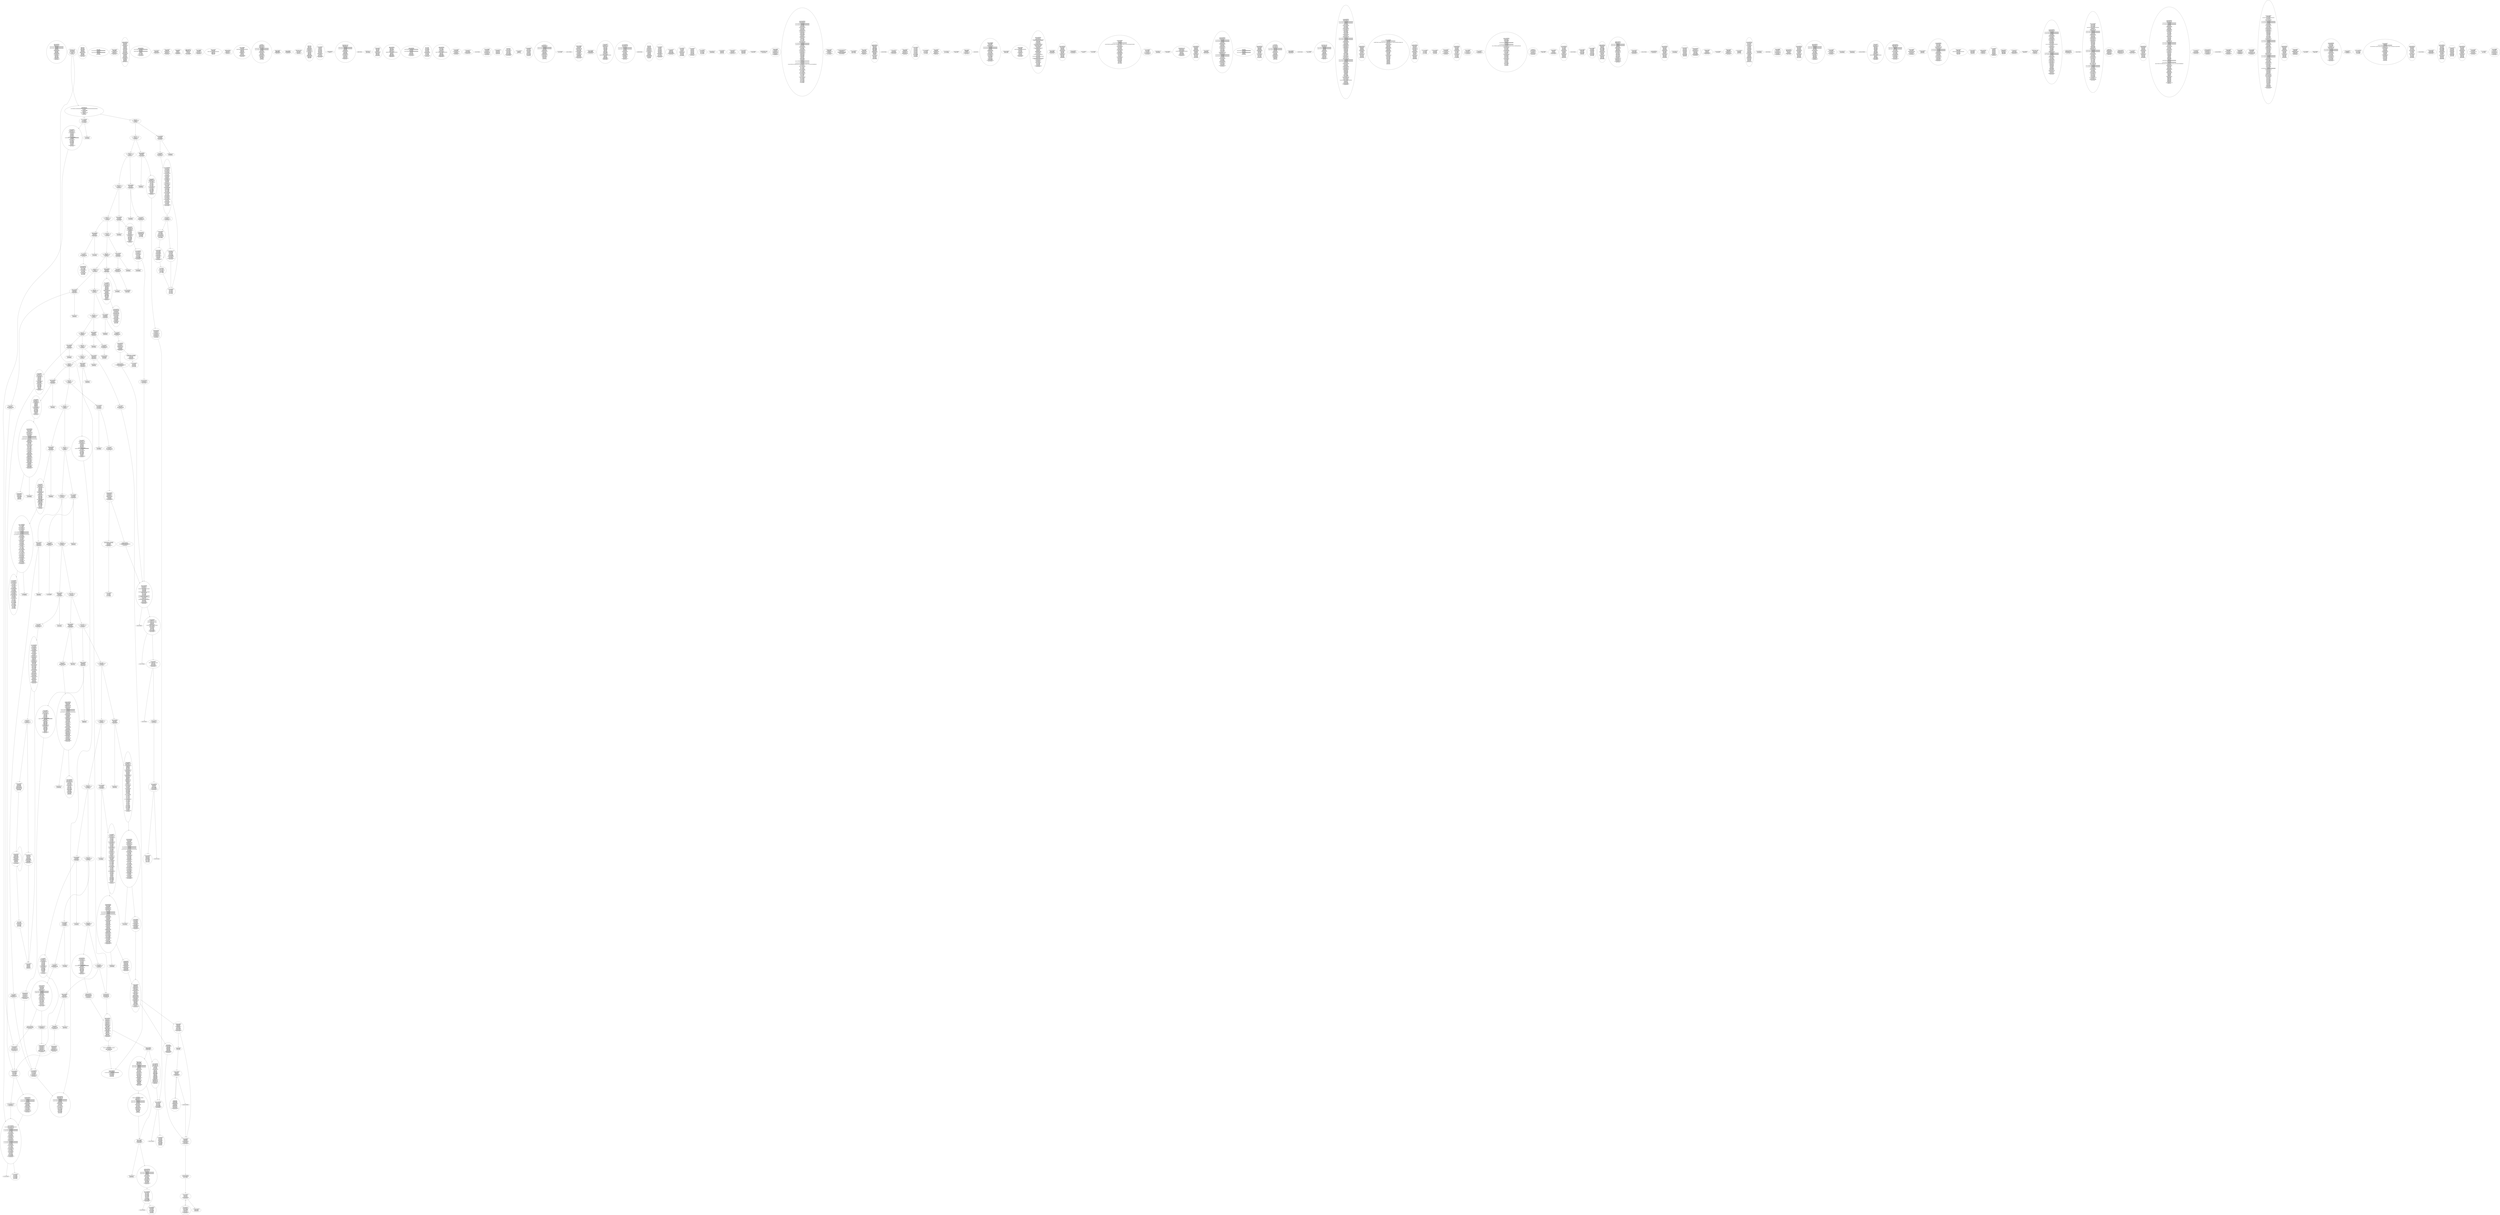 digraph{
3847[label="0xf07:JUMPDEST
0xf08:PUSH1 0x5
0xf0a:PUSH1 0x0
0xf0c:DUP15
0xf0d:PUSH20 0xffffffffffffffffffffffffffffffffffffffff
0xf22:AND
0xf23:PUSH20 0xffffffffffffffffffffffffffffffffffffffff
0xf38:AND
0xf39:DUP2
0xf3a:MSTORE
0xf3b:PUSH1 0x20
0xf3d:ADD
0xf3e:SWAP1
0xf3f:DUP2
0xf40:MSTORE
0xf41:PUSH1 0x20
0xf43:ADD
0xf44:PUSH1 0x0
0xf46:SHA3
0xf47:DUP2
0xf48:SWAP1
0xf49:SSTORE
0xf4a:POP
0xf4b:PUSH2 0xf6a
0xf4e:JUMP"]
6242[label="0x1862:JUMPDEST
0x1863:DUP2
0x1864:SLOAD
0x1865:DUP2
0x1866:MSTORE
0x1867:SWAP1
0x1868:PUSH1 0x1
0x186a:ADD
0x186b:SWAP1
0x186c:PUSH1 0x20
0x186e:ADD
0x186f:DUP1
0x1870:DUP4
0x1871:GT
0x1872:PUSH2 0x1862
0x1875:JUMPI"]
6242 -> 6262
6242 -> 6242
1481[label="0x5c9:JUMPDEST
0x5ca:POP
0x5cb:PUSH2 0x5d2
0x5ce:PUSH2 0x17e9
0x5d1:JUMP"]
1481 -> 6121
1536[label="0x600:DUP1
0x601:DUP3
0x602:ADD
0x603:MLOAD
0x604:DUP2
0x605:DUP5
0x606:ADD
0x607:MSTORE
0x608:PUSH1 0x20
0x60a:DUP2
0x60b:ADD
0x60c:SWAP1
0x60d:POP
0x60e:PUSH2 0x5f7
0x611:JUMP"]
2679[label="0xa77:POP
0xa78:DUP10
0xa79:PUSH20 0xffffffffffffffffffffffffffffffffffffffff
0xa8e:AND
0xa8f:DUP13
0xa90:PUSH20 0xffffffffffffffffffffffffffffffffffffffff
0xaa5:AND
0xaa6:EQ
0xaa7:ISZERO"]
3497[label="0xda9:JUMPDEST
0xdaa:SWAP8
0xdab:POP
0xdac:PUSH2 0xdb5
0xdaf:DUP10
0xdb0:DUP10
0xdb1:PUSH2 0x21fc
0xdb4:JUMP"]
5796[label="0x16a4:PUSH1 0x0
0x16a6:DUP1
0x16a7:REVERT"]
1490[label="0x5d2:JUMPDEST
0x5d3:PUSH1 0x40
0x5d5:MLOAD
0x5d6:DUP1
0x5d7:DUP1
0x5d8:PUSH1 0x20
0x5da:ADD
0x5db:DUP3
0x5dc:DUP2
0x5dd:SUB
0x5de:DUP3
0x5df:MSTORE
0x5e0:DUP4
0x5e1:DUP2
0x5e2:DUP2
0x5e3:MLOAD
0x5e4:DUP2
0x5e5:MSTORE
0x5e6:PUSH1 0x20
0x5e8:ADD
0x5e9:SWAP2
0x5ea:POP
0x5eb:DUP1
0x5ec:MLOAD
0x5ed:SWAP1
0x5ee:PUSH1 0x20
0x5f0:ADD
0x5f1:SWAP1
0x5f2:DUP1
0x5f3:DUP4
0x5f4:DUP4
0x5f5:PUSH1 0x0"]
2623[label="0xa3f:JUMPDEST
0xa40:PUSH1 0x0
0xa42:PUSH20 0xffffffffffffffffffffffffffffffffffffffff
0xa57:AND
0xa58:DUP13
0xa59:PUSH20 0xffffffffffffffffffffffffffffffffffffffff
0xa6e:AND
0xa6f:EQ
0xa70:ISZERO
0xa71:DUP1
0xa72:ISZERO
0xa73:PUSH2 0xaa8
0xa76:JUMPI"]
5559[label="0x15b7:JUMPDEST
0x15b8:PUSH1 0x0
0x15ba:ADDRESS
0x15bb:PUSH20 0xffffffffffffffffffffffffffffffffffffffff
0x15d0:AND
0x15d1:BALANCE
0x15d2:SWAP1
0x15d3:POP
0x15d4:SWAP1
0x15d5:JUMP"]
6262[label="0x1876:DUP3
0x1877:SWAP1
0x1878:SUB
0x1879:PUSH1 0x1f
0x187b:AND
0x187c:DUP3
0x187d:ADD
0x187e:SWAP2"]
6262 -> 6271
6228[label="0x1854:JUMPDEST
0x1855:DUP3
0x1856:ADD
0x1857:SWAP2
0x1858:SWAP1
0x1859:PUSH1 0x0
0x185b:MSTORE
0x185c:PUSH1 0x20
0x185e:PUSH1 0x0
0x1860:SHA3
0x1861:SWAP1"]
6228 -> 6242
2728[label="0xaa8:JUMPDEST
0xaa9:DUP1
0xaaa:ISZERO
0xaab:PUSH2 0xaf5
0xaae:JUMPI"]
3509[label="0xdb5:JUMPDEST
0xdb6:SWAP7
0xdb7:POP
0xdb8:PUSH2 0xdc1
0xdbb:DUP14
0xdbc:DUP11
0xdbd:PUSH2 0x21fc
0xdc0:JUMP"]
1527[label="0x5f7:JUMPDEST
0x5f8:DUP4
0x5f9:DUP2
0x5fa:LT
0x5fb:ISZERO
0x5fc:PUSH2 0x612
0x5ff:JUMPI"]
3946[label="0xf6a:JUMPDEST
0xf6b:PUSH1 0x0
0xf6d:PUSH1 0x8
0xf6f:SLOAD
0xf70:GT
0xf71:ISZERO
0xf72:PUSH2 0xfd5
0xf75:JUMPI"]
3521[label="0xdc1:JUMPDEST
0xdc2:SWAP6
0xdc3:POP
0xdc4:PUSH2 0xdcc
0xdc7:DUP7
0xdc8:PUSH2 0x2215
0xdcb:JUMP"]
5590[label="0x15d6:JUMPDEST
0x15d7:PUSH1 0x0
0x15d9:PUSH1 0x4
0x15db:PUSH1 0x0
0x15dd:DUP4
0x15de:PUSH20 0xffffffffffffffffffffffffffffffffffffffff
0x15f3:AND
0x15f4:PUSH20 0xffffffffffffffffffffffffffffffffffffffff
0x1609:AND
0x160a:DUP2
0x160b:MSTORE
0x160c:PUSH1 0x20
0x160e:ADD
0x160f:SWAP1
0x1610:DUP2
0x1611:MSTORE
0x1612:PUSH1 0x20
0x1614:ADD
0x1615:PUSH1 0x0
0x1617:SHA3
0x1618:SLOAD
0x1619:SWAP1
0x161a:POP
0x161b:SWAP2
0x161c:SWAP1
0x161d:POP
0x161e:JUMP"]
3929[label="0xf59:JUMPDEST
0xf5a:SWAP7
0xf5b:POP
0xf5c:PUSH9 0x10000000000000000
0xf66:DUP8
0xf67:MUL
0xf68:SWAP4
0xf69:POP"]
3919[label="0xf4f:JUMPDEST
0xf50:PUSH2 0xf59
0xf53:DUP8
0xf54:DUP10
0xf55:PUSH2 0x21c3
0xf58:JUMP"]
3532[label="0xdcc:JUMPDEST
0xdcd:SWAP5
0xdce:POP
0xdcf:PUSH9 0x10000000000000000
0xdd9:DUP8
0xdda:MUL
0xddb:SWAP4
0xddc:POP
0xddd:PUSH1 0x0
0xddf:DUP6
0xde0:GT
0xde1:DUP1
0xde2:ISZERO
0xde3:PUSH2 0xdf8
0xde6:JUMPI"]
75[label="0x4b:DUP1
0x4c:PUSH4 0x10d0ffdd
0x51:EQ
0x52:PUSH2 0x25e
0x55:JUMPI"]
75 -> 606
75 -> 86
5663[label="0x161f:JUMPDEST
0x1620:PUSH1 0x0
0x1622:CALLER
0x1623:SWAP1
0x1624:POP
0x1625:PUSH1 0xa
0x1627:PUSH1 0x0
0x1629:DUP3
0x162a:PUSH1 0x40
0x162c:MLOAD
0x162d:DUP1
0x162e:DUP3
0x162f:PUSH20 0xffffffffffffffffffffffffffffffffffffffff
0x1644:AND
0x1645:PUSH20 0xffffffffffffffffffffffffffffffffffffffff
0x165a:AND
0x165b:PUSH13 0x1000000000000000000000000
0x1669:MUL
0x166a:DUP2
0x166b:MSTORE
0x166c:PUSH1 0x14
0x166e:ADD
0x166f:SWAP2
0x1670:POP
0x1671:POP
0x1672:PUSH1 0x40
0x1674:MLOAD
0x1675:DUP1
0x1676:SWAP2
0x1677:SUB
0x1678:SWAP1
0x1679:SHA3
0x167a:PUSH1 0x0
0x167c:NOT
0x167d:AND
0x167e:PUSH1 0x0
0x1680:NOT
0x1681:AND
0x1682:DUP2
0x1683:MSTORE
0x1684:PUSH1 0x20
0x1686:ADD
0x1687:SWAP1
0x1688:DUP2
0x1689:MSTORE
0x168a:PUSH1 0x20
0x168c:ADD
0x168d:PUSH1 0x0
0x168f:SHA3
0x1690:PUSH1 0x0
0x1692:SWAP1
0x1693:SLOAD
0x1694:SWAP1
0x1695:PUSH2 0x100
0x1698:EXP
0x1699:SWAP1
0x169a:DIV
0x169b:PUSH1 0xff
0x169d:AND
0x169e:ISZERO
0x169f:ISZERO
0x16a0:PUSH2 0x16a8
0x16a3:JUMPI"]
5663 -> 5800
5663 -> 5796
6271[label="0x187f:JUMPDEST
0x1880:POP
0x1881:POP
0x1882:POP
0x1883:POP
0x1884:POP
0x1885:DUP2
0x1886:JUMP"]
2735[label="0xaaf:POP
0xab0:PUSH1 0x2
0xab2:SLOAD
0xab3:PUSH1 0x4
0xab5:PUSH1 0x0
0xab7:DUP15
0xab8:PUSH20 0xffffffffffffffffffffffffffffffffffffffff
0xacd:AND
0xace:PUSH20 0xffffffffffffffffffffffffffffffffffffffff
0xae3:AND
0xae4:DUP2
0xae5:MSTORE
0xae6:PUSH1 0x20
0xae8:ADD
0xae9:SWAP1
0xaea:DUP2
0xaeb:MSTORE
0xaec:PUSH1 0x20
0xaee:ADD
0xaef:PUSH1 0x0
0xaf1:SHA3
0xaf2:SLOAD
0xaf3:LT
0xaf4:ISZERO"]
3576[label="0xdf8:JUMPDEST
0xdf9:ISZERO
0xdfa:ISZERO
0xdfb:PUSH2 0xe03
0xdfe:JUMPI"]
2805[label="0xaf5:JUMPDEST
0xaf6:ISZERO
0xaf7:PUSH2 0xb8b
0xafa:JUMPI"]
3958[label="0xf76:PUSH2 0xf81
0xf79:PUSH1 0x8
0xf7b:SLOAD
0xf7c:DUP7
0xf7d:PUSH2 0x21c3
0xf80:JUMP"]
86[label="0x56:DUP1
0x57:PUSH4 0x18160ddd
0x5c:EQ
0x5d:PUSH2 0x29f
0x60:JUMPI"]
86 -> 671
86 -> 97
1574[label="0x626:DUP1
0x627:DUP3
0x628:SUB
0x629:DUP1
0x62a:MLOAD
0x62b:PUSH1 0x1
0x62d:DUP4
0x62e:PUSH1 0x20
0x630:SUB
0x631:PUSH2 0x100
0x634:EXP
0x635:SUB
0x636:NOT
0x637:AND
0x638:DUP2
0x639:MSTORE
0x63a:PUSH1 0x20
0x63c:ADD
0x63d:SWAP2
0x63e:POP"]
6412[label="0x190c:PUSH1 0x0
0x190e:DUP1
0x190f:REVERT"]
97[label="0x61:DUP1
0x62:PUSH4 0x22609373
0x67:EQ
0x68:PUSH2 0x2ca
0x6b:JUMPI"]
97 -> 714
97 -> 108
1554[label="0x612:JUMPDEST
0x613:POP
0x614:POP
0x615:POP
0x616:POP
0x617:SWAP1
0x618:POP
0x619:SWAP1
0x61a:DUP2
0x61b:ADD
0x61c:SWAP1
0x61d:PUSH1 0x1f
0x61f:AND
0x620:DUP1
0x621:ISZERO
0x622:PUSH2 0x63f
0x625:JUMPI"]
3574[label="0xdf6:JUMPDEST
0xdf7:GT"]
2811[label="0xafb:PUSH2 0xb43
0xafe:PUSH1 0x5
0xb00:PUSH1 0x0
0xb02:DUP15
0xb03:PUSH20 0xffffffffffffffffffffffffffffffffffffffff
0xb18:AND
0xb19:PUSH20 0xffffffffffffffffffffffffffffffffffffffff
0xb2e:AND
0xb2f:DUP2
0xb30:MSTORE
0xb31:PUSH1 0x20
0xb33:ADD
0xb34:SWAP1
0xb35:DUP2
0xb36:MSTORE
0xb37:PUSH1 0x20
0xb39:ADD
0xb3a:PUSH1 0x0
0xb3c:SHA3
0xb3d:SLOAD
0xb3e:DUP10
0xb3f:PUSH2 0x21c3
0xb42:JUMP"]
108[label="0x6c:DUP1
0x6d:PUSH4 0x27defa1f
0x72:EQ
0x73:PUSH2 0x30b
0x76:JUMPI"]
108 -> 779
108 -> 119
3998[label="0xf9e:INVALID"]
6279[label="0x1887:JUMPDEST
0x1888:PUSH1 0x0
0x188a:CALLER
0x188b:SWAP1
0x188c:POP
0x188d:PUSH1 0xa
0x188f:PUSH1 0x0
0x1891:DUP3
0x1892:PUSH1 0x40
0x1894:MLOAD
0x1895:DUP1
0x1896:DUP3
0x1897:PUSH20 0xffffffffffffffffffffffffffffffffffffffff
0x18ac:AND
0x18ad:PUSH20 0xffffffffffffffffffffffffffffffffffffffff
0x18c2:AND
0x18c3:PUSH13 0x1000000000000000000000000
0x18d1:MUL
0x18d2:DUP2
0x18d3:MSTORE
0x18d4:PUSH1 0x14
0x18d6:ADD
0x18d7:SWAP2
0x18d8:POP
0x18d9:POP
0x18da:PUSH1 0x40
0x18dc:MLOAD
0x18dd:DUP1
0x18de:SWAP2
0x18df:SUB
0x18e0:SWAP1
0x18e1:SHA3
0x18e2:PUSH1 0x0
0x18e4:NOT
0x18e5:AND
0x18e6:PUSH1 0x0
0x18e8:NOT
0x18e9:AND
0x18ea:DUP2
0x18eb:MSTORE
0x18ec:PUSH1 0x20
0x18ee:ADD
0x18ef:SWAP1
0x18f0:DUP2
0x18f1:MSTORE
0x18f2:PUSH1 0x20
0x18f4:ADD
0x18f5:PUSH1 0x0
0x18f7:SHA3
0x18f8:PUSH1 0x0
0x18fa:SWAP1
0x18fb:SLOAD
0x18fc:SWAP1
0x18fd:PUSH2 0x100
0x1900:EXP
0x1901:SWAP1
0x1902:DIV
0x1903:PUSH1 0xff
0x1905:AND
0x1906:ISZERO
0x1907:ISZERO
0x1908:PUSH2 0x1910
0x190b:JUMPI"]
6279 -> 6412
6279 -> 6416
119[label="0x77:DUP1
0x78:PUSH4 0x313ce567
0x7d:EQ
0x7e:PUSH2 0x33a
0x81:JUMPI"]
119 -> 130
119 -> 826
3583[label="0xdff:PUSH1 0x0
0xe01:DUP1
0xe02:REVERT"]
1599[label="0x63f:JUMPDEST
0x640:POP
0x641:SWAP3
0x642:POP
0x643:POP
0x644:POP
0x645:PUSH1 0x40
0x647:MLOAD
0x648:DUP1
0x649:SWAP2
0x64a:SUB
0x64b:SWAP1
0x64c:RETURN"]
3969[label="0xf81:JUMPDEST
0xf82:PUSH1 0x8
0xf84:DUP2
0xf85:SWAP1
0xf86:SSTORE
0xf87:POP
0xf88:PUSH1 0x8
0xf8a:SLOAD
0xf8b:PUSH9 0x10000000000000000
0xf95:DUP9
0xf96:MUL
0xf97:DUP2
0xf98:ISZERO
0xf99:ISZERO
0xf9a:PUSH2 0xf9f
0xf9d:JUMPI"]
130[label="0x82:DUP1
0x83:PUSH4 0x392efb52
0x88:EQ
0x89:PUSH2 0x36b
0x8c:JUMPI"]
130 -> 875
130 -> 141
3587[label="0xe03:JUMPDEST
0xe04:PUSH1 0x0
0xe06:PUSH20 0xffffffffffffffffffffffffffffffffffffffff
0xe1b:AND
0xe1c:DUP13
0xe1d:PUSH20 0xffffffffffffffffffffffffffffffffffffffff
0xe32:AND
0xe33:EQ
0xe34:ISZERO
0xe35:DUP1
0xe36:ISZERO
0xe37:PUSH2 0xe6c
0xe3a:JUMPI"]
5829[label="0x16c5:PUSH5 0x2540be400
0x16cb:PUSH5 0x174876e800
0x16d1:ADD
0x16d2:SWAP4
0x16d3:POP
0x16d4:PUSH2 0x170b
0x16d7:JUMP"]
5829 -> 5899
529[label="0x211:DUP1
0x212:DUP3
0x213:ADD
0x214:MLOAD
0x215:DUP2
0x216:DUP5
0x217:ADD
0x218:MSTORE
0x219:PUSH1 0x20
0x21b:DUP2
0x21c:ADD
0x21d:SWAP1
0x21e:POP
0x21f:PUSH2 0x208
0x222:JUMP"]
1947[label="0x79b:JUMPDEST
0x79c:CALLVALUE
0x79d:DUP1
0x79e:ISZERO
0x79f:PUSH2 0x7a7
0x7a2:JUMPI"]
1947 -> 1955
1947 -> 1959
3005[label="0xbbd:JUMPDEST
0xbbe:PUSH1 0x8
0xbc0:DUP2
0xbc1:SWAP1
0xbc2:SSTORE
0xbc3:POP
0xbc4:PUSH1 0x8
0xbc6:SLOAD
0xbc7:PUSH9 0x10000000000000000
0xbd1:DUP9
0xbd2:MUL
0xbd3:DUP2
0xbd4:ISZERO
0xbd5:ISZERO
0xbd6:PUSH2 0xbdb
0xbd9:JUMPI"]
4825[label="0x12d9:JUMPDEST
0x12da:PUSH2 0x12e2
0x12dd:DUP6
0x12de:PUSH2 0x22a2
0x12e1:JUMP"]
4825 -> 8866
4850[label="0x12f2:JUMPDEST
0x12f3:SWAP2
0x12f4:POP
0x12f5:PUSH2 0x12fe
0x12f8:DUP4
0x12f9:DUP4
0x12fa:PUSH2 0x21fc
0x12fd:JUMP"]
2000[label="0x7d0:PUSH1 0x0
0x7d2:DUP1
0x7d3:REVERT"]
6463[label="0x193f:JUMPDEST
0x1940:GT
0x1941:ISZERO
0x1942:ISZERO
0x1943:PUSH2 0x194b
0x1946:JUMPI"]
3074[label="0xc02:INVALID"]
4834[label="0x12e2:JUMPDEST
0x12e3:SWAP3
0x12e4:POP
0x12e5:PUSH2 0x12f2
0x12e8:DUP4
0x12e9:PUSH1 0x5
0x12eb:PUSH1 0xff
0x12ed:AND
0x12ee:PUSH2 0x21e1
0x12f1:JUMP"]
9055[label="0x235f:JUMPDEST
0x2360:DIV
0x2361:SWAP1
0x2362:POP
0x2363:DUP3
0x2364:SWAP2
0x2365:POP"]
9071[label="0x236f:DUP1
0x2370:SWAP2
0x2371:POP
0x2372:PUSH1 0x2
0x2374:DUP2
0x2375:DUP3
0x2376:DUP6
0x2377:DUP2
0x2378:ISZERO
0x2379:ISZERO
0x237a:PUSH2 0x237f
0x237d:JUMPI"]
1959[label="0x7a7:JUMPDEST
0x7a8:POP
0x7a9:PUSH2 0x7c6
0x7ac:PUSH1 0x4
0x7ae:DUP1
0x7af:CALLDATASIZE
0x7b0:SUB
0x7b1:DUP2
0x7b2:ADD
0x7b3:SWAP1
0x7b4:DUP1
0x7b5:DUP1
0x7b6:CALLDATALOAD
0x7b7:SWAP1
0x7b8:PUSH1 0x20
0x7ba:ADD
0x7bb:SWAP1
0x7bc:SWAP3
0x7bd:SWAP2
0x7be:SWAP1
0x7bf:POP
0x7c0:POP
0x7c1:POP
0x7c2:PUSH2 0x1da8
0x7c5:JUMP"]
1959 -> 7592
1992[label="0x7c8:JUMPDEST
0x7c9:CALLVALUE
0x7ca:DUP1
0x7cb:ISZERO
0x7cc:PUSH2 0x7d4
0x7cf:JUMPI"]
1992 -> 2004
1992 -> 2000
2174[label="0x87e:JUMPDEST
0x87f:SUB
0x880:GT
0x881:ISZERO"]
4862[label="0x12fe:JUMPDEST
0x12ff:SWAP1
0x1300:POP
0x1301:DUP1
0x1302:SWAP4
0x1303:POP
0x1304:POP
0x1305:POP
0x1306:POP
0x1307:SWAP2
0x1308:SWAP1
0x1309:POP
0x130a:JUMP"]
6502[label="0x1966:POP
0x1967:PUSH1 0x4
0x1969:PUSH1 0x0
0x196b:DUP6
0x196c:PUSH20 0xffffffffffffffffffffffffffffffffffffffff
0x1981:AND
0x1982:PUSH20 0xffffffffffffffffffffffffffffffffffffffff
0x1997:AND
0x1998:DUP2
0x1999:MSTORE
0x199a:PUSH1 0x20
0x199c:ADD
0x199d:SWAP1
0x199e:DUP2
0x199f:MSTORE
0x19a0:PUSH1 0x20
0x19a2:ADD
0x19a3:PUSH1 0x0
0x19a5:SHA3
0x19a6:SLOAD
0x19a7:DUP7
0x19a8:GT
0x19a9:ISZERO"]
1990[label="0x7c6:JUMPDEST
0x7c7:STOP"]
2184[label="0x888:PUSH1 0x1
0x88a:ISZERO
0x88b:ISZERO
0x88c:PUSH1 0x3
0x88e:PUSH1 0x0
0x890:DUP4
0x891:PUSH20 0xffffffffffffffffffffffffffffffffffffffff
0x8a6:AND
0x8a7:PUSH20 0xffffffffffffffffffffffffffffffffffffffff
0x8bc:AND
0x8bd:DUP2
0x8be:MSTORE
0x8bf:PUSH1 0x20
0x8c1:ADD
0x8c2:SWAP1
0x8c3:DUP2
0x8c4:MSTORE
0x8c5:PUSH1 0x20
0x8c7:ADD
0x8c8:PUSH1 0x0
0x8ca:SHA3
0x8cb:PUSH1 0x0
0x8cd:SWAP1
0x8ce:SLOAD
0x8cf:SWAP1
0x8d0:PUSH2 0x100
0x8d3:EXP
0x8d4:SWAP1
0x8d5:DIV
0x8d6:PUSH1 0xff
0x8d8:AND
0x8d9:ISZERO
0x8da:ISZERO
0x8db:EQ
0x8dc:DUP1
0x8dd:ISZERO
0x8de:PUSH2 0x930
0x8e1:JUMPI"]
2184 -> 2274
2184 -> 2352
9086[label="0x237e:INVALID"]
6475[label="0x194b:JUMPDEST
0x194c:CALLER
0x194d:SWAP4
0x194e:POP
0x194f:PUSH1 0xb
0x1951:PUSH1 0x0
0x1953:SWAP1
0x1954:SLOAD
0x1955:SWAP1
0x1956:PUSH2 0x100
0x1959:EXP
0x195a:SWAP1
0x195b:DIV
0x195c:PUSH1 0xff
0x195e:AND
0x195f:ISZERO
0x1960:DUP1
0x1961:ISZERO
0x1962:PUSH2 0x19aa
0x1965:JUMPI"]
6570[label="0x19aa:JUMPDEST
0x19ab:ISZERO
0x19ac:ISZERO
0x19ad:PUSH2 0x19b5
0x19b0:JUMPI"]
2274[label="0x8e2:POP
0x8e3:PUSH8 0xde0b6b3a7640000
0x8ec:DUP3
0x8ed:PUSH1 0x7
0x8ef:PUSH1 0x0
0x8f1:DUP5
0x8f2:PUSH20 0xffffffffffffffffffffffffffffffffffffffff
0x907:AND
0x908:PUSH20 0xffffffffffffffffffffffffffffffffffffffff
0x91d:AND
0x91e:DUP2
0x91f:MSTORE
0x920:PUSH1 0x20
0x922:ADD
0x923:SWAP1
0x924:DUP2
0x925:MSTORE
0x926:PUSH1 0x20
0x928:ADD
0x929:PUSH1 0x0
0x92b:SHA3
0x92c:SLOAD
0x92d:ADD
0x92e:GT
0x92f:ISZERO"]
2274 -> 2352
3035[label="0xbdb:JUMPDEST
0xbdc:DIV
0xbdd:PUSH1 0x9
0xbdf:PUSH1 0x0
0xbe1:DUP3
0xbe2:DUP3
0xbe3:SLOAD
0xbe4:ADD
0xbe5:SWAP3
0xbe6:POP
0xbe7:POP
0xbe8:DUP2
0xbe9:SWAP1
0xbea:SSTORE
0xbeb:POP
0xbec:PUSH1 0x8
0xbee:SLOAD
0xbef:PUSH9 0x10000000000000000
0xbf9:DUP9
0xbfa:MUL
0xbfb:DUP2
0xbfc:ISZERO
0xbfd:ISZERO
0xbfe:PUSH2 0xc03
0xc01:JUMPI"]
4894[label="0x131e:JUMPDEST
0x131f:PUSH1 0x12
0x1321:DUP2
0x1322:JUMP"]
3097[label="0xc19:JUMPDEST
0xc1a:PUSH2 0xc62
0xc1d:PUSH1 0x4
0xc1f:PUSH1 0x0
0xc21:DUP13
0xc22:PUSH20 0xffffffffffffffffffffffffffffffffffffffff
0xc37:AND
0xc38:PUSH20 0xffffffffffffffffffffffffffffffffffffffff
0xc4d:AND
0xc4e:DUP2
0xc4f:MSTORE
0xc50:PUSH1 0x20
0xc52:ADD
0xc53:SWAP1
0xc54:DUP2
0xc55:MSTORE
0xc56:PUSH1 0x20
0xc58:ADD
0xc59:PUSH1 0x0
0xc5b:SHA3
0xc5c:SLOAD
0xc5d:DUP7
0xc5e:PUSH2 0x21c3
0xc61:JUMP"]
9097[label="0x2389:INVALID"]
567[label="0x237:DUP1
0x238:DUP3
0x239:SUB
0x23a:DUP1
0x23b:MLOAD
0x23c:PUSH1 0x1
0x23e:DUP4
0x23f:PUSH1 0x20
0x241:SUB
0x242:PUSH2 0x100
0x245:EXP
0x246:SUB
0x247:NOT
0x248:AND
0x249:DUP2
0x24a:MSTORE
0x24b:PUSH1 0x20
0x24d:ADD
0x24e:SWAP2
0x24f:POP"]
4875[label="0x130b:JUMPDEST
0x130c:PUSH1 0xb
0x130e:PUSH1 0x0
0x1310:SWAP1
0x1311:SLOAD
0x1312:SWAP1
0x1313:PUSH2 0x100
0x1316:EXP
0x1317:SWAP1
0x1318:DIV
0x1319:PUSH1 0xff
0x131b:AND
0x131c:DUP2
0x131d:JUMP"]
547[label="0x223:JUMPDEST
0x224:POP
0x225:POP
0x226:POP
0x227:POP
0x228:SWAP1
0x229:POP
0x22a:SWAP1
0x22b:DUP2
0x22c:ADD
0x22d:SWAP1
0x22e:PUSH1 0x1f
0x230:AND
0x231:DUP1
0x232:ISZERO
0x233:PUSH2 0x250
0x236:JUMPI"]
2352[label="0x930:JUMPDEST
0x931:ISZERO
0x932:ISZERO
0x933:PUSH2 0x93b
0x936:JUMPI"]
2352 -> 2359
2352 -> 2363
2097[label="0x831:PUSH1 0x0
0x833:DUP1
0x834:REVERT"]
9087[label="0x237f:JUMPDEST
0x2380:DIV
0x2381:ADD
0x2382:DUP2
0x2383:ISZERO
0x2384:ISZERO
0x2385:PUSH2 0x238a
0x2388:JUMPI"]
9161[label="0x23c9:DUP1
0x23ca:MLOAD
0x23cb:PUSH1 0xff
0x23cd:NOT
0x23ce:AND
0x23cf:DUP4
0x23d0:DUP1
0x23d1:ADD
0x23d2:OR
0x23d3:DUP6
0x23d4:SSTORE
0x23d5:PUSH2 0x2407
0x23d8:JUMP"]
9161 -> 9223
4899[label="0x1323:JUMPDEST
0x1324:PUSH1 0xa
0x1326:PUSH1 0x20
0x1328:MSTORE
0x1329:DUP1
0x132a:PUSH1 0x0
0x132c:MSTORE
0x132d:PUSH1 0x40
0x132f:PUSH1 0x0
0x1331:SHA3
0x1332:PUSH1 0x0
0x1334:SWAP2
0x1335:POP
0x1336:SLOAD
0x1337:SWAP1
0x1338:PUSH2 0x100
0x133b:EXP
0x133c:SWAP1
0x133d:DIV
0x133e:PUSH1 0xff
0x1340:AND
0x1341:DUP2
0x1342:JUMP"]
2004[label="0x7d4:JUMPDEST
0x7d5:POP
0x7d6:PUSH2 0x7dd
0x7d9:PUSH2 0x1fd6
0x7dc:JUMP"]
2004 -> 8150
7401[label="0x1ce9:JUMPDEST
0x1cea:DUP2
0x1ceb:PUSH1 0x1
0x1ced:SWAP1
0x1cee:DUP1
0x1cef:MLOAD
0x1cf0:SWAP1
0x1cf1:PUSH1 0x20
0x1cf3:ADD
0x1cf4:SWAP1
0x1cf5:PUSH2 0x1cff
0x1cf8:SWAP3
0x1cf9:SWAP2
0x1cfa:SWAP1
0x1cfb:PUSH2 0x2398
0x1cfe:JUMP"]
7401 -> 9112
592[label="0x250:JUMPDEST
0x251:POP
0x252:SWAP3
0x253:POP
0x254:POP
0x255:POP
0x256:PUSH1 0x40
0x258:MLOAD
0x259:DUP1
0x25a:SWAP2
0x25b:SUB
0x25c:SWAP1
0x25d:RETURN"]
2015[label="0x7df:JUMPDEST
0x7e0:PUSH2 0x813
0x7e3:PUSH1 0x4
0x7e5:DUP1
0x7e6:CALLDATASIZE
0x7e7:SUB
0x7e8:DUP2
0x7e9:ADD
0x7ea:SWAP1
0x7eb:DUP1
0x7ec:DUP1
0x7ed:CALLDATALOAD
0x7ee:PUSH20 0xffffffffffffffffffffffffffffffffffffffff
0x803:AND
0x804:SWAP1
0x805:PUSH1 0x20
0x807:ADD
0x808:SWAP1
0x809:SWAP3
0x80a:SWAP2
0x80b:SWAP1
0x80c:POP
0x80d:POP
0x80e:POP
0x80f:PUSH2 0x203d
0x812:JUMP"]
2015 -> 8253
3075[label="0xc03:JUMPDEST
0xc04:DIV
0xc05:DUP6
0xc06:MUL
0xc07:DUP5
0xc08:SUB
0xc09:DUP5
0xc0a:SUB
0xc0b:SWAP4
0xc0c:POP
0xc0d:PUSH2 0xc19
0xc10:JUMP"]
3089[label="0xc11:JUMPDEST
0xc12:DUP5
0xc13:PUSH1 0x8
0xc15:DUP2
0xc16:SWAP1
0xc17:SSTORE
0xc18:POP"]
6577[label="0x19b1:PUSH1 0x0
0x19b3:DUP1
0x19b4:REVERT"]
7423[label="0x1cff:JUMPDEST
0x1d00:POP
0x1d01:POP
0x1d02:POP
0x1d03:JUMP"]
9098[label="0x238a:JUMPDEST
0x238b:DIV
0x238c:SWAP1
0x238d:POP
0x238e:PUSH2 0x2366
0x2391:JUMP"]
9106[label="0x2392:JUMPDEST
0x2393:POP
0x2394:SWAP2
0x2395:SWAP1
0x2396:POP
0x2397:JUMP"]
9112[label="0x2398:JUMPDEST
0x2399:DUP3
0x239a:DUP1
0x239b:SLOAD
0x239c:PUSH1 0x1
0x239e:DUP2
0x239f:PUSH1 0x1
0x23a1:AND
0x23a2:ISZERO
0x23a3:PUSH2 0x100
0x23a6:MUL
0x23a7:SUB
0x23a8:AND
0x23a9:PUSH1 0x2
0x23ab:SWAP1
0x23ac:DIV
0x23ad:SWAP1
0x23ae:PUSH1 0x0
0x23b0:MSTORE
0x23b1:PUSH1 0x20
0x23b3:PUSH1 0x0
0x23b5:SHA3
0x23b6:SWAP1
0x23b7:PUSH1 0x1f
0x23b9:ADD
0x23ba:PUSH1 0x20
0x23bc:SWAP1
0x23bd:DIV
0x23be:DUP2
0x23bf:ADD
0x23c0:SWAP3
0x23c1:DUP3
0x23c2:PUSH1 0x1f
0x23c4:LT
0x23c5:PUSH2 0x23d9
0x23c8:JUMPI"]
9112 -> 9161
9112 -> 9177
2013[label="0x7dd:JUMPDEST
0x7de:STOP"]
9192[label="0x23e8:SWAP2
0x23e9:DUP3
0x23ea:ADD"]
9192 -> 9195
4931[label="0x1343:JUMPDEST
0x1344:PUSH1 0x0
0x1346:DUP1
0x1347:PUSH1 0x0
0x1349:PUSH2 0x1352
0x134c:PUSH1 0x1
0x134e:PUSH2 0x154b
0x1351:JUMP"]
4931 -> 5451
614[label="0x266:PUSH1 0x0
0x268:DUP1
0x269:REVERT"]
7428[label="0x1d04:JUMPDEST
0x1d05:PUSH1 0x0
0x1d07:CALLER
0x1d08:SWAP1
0x1d09:POP
0x1d0a:PUSH1 0xa
0x1d0c:PUSH1 0x0
0x1d0e:DUP3
0x1d0f:PUSH1 0x40
0x1d11:MLOAD
0x1d12:DUP1
0x1d13:DUP3
0x1d14:PUSH20 0xffffffffffffffffffffffffffffffffffffffff
0x1d29:AND
0x1d2a:PUSH20 0xffffffffffffffffffffffffffffffffffffffff
0x1d3f:AND
0x1d40:PUSH13 0x1000000000000000000000000
0x1d4e:MUL
0x1d4f:DUP2
0x1d50:MSTORE
0x1d51:PUSH1 0x14
0x1d53:ADD
0x1d54:SWAP2
0x1d55:POP
0x1d56:POP
0x1d57:PUSH1 0x40
0x1d59:MLOAD
0x1d5a:DUP1
0x1d5b:SWAP2
0x1d5c:SUB
0x1d5d:SWAP1
0x1d5e:SHA3
0x1d5f:PUSH1 0x0
0x1d61:NOT
0x1d62:AND
0x1d63:PUSH1 0x0
0x1d65:NOT
0x1d66:AND
0x1d67:DUP2
0x1d68:MSTORE
0x1d69:PUSH1 0x20
0x1d6b:ADD
0x1d6c:SWAP1
0x1d6d:DUP2
0x1d6e:MSTORE
0x1d6f:PUSH1 0x20
0x1d71:ADD
0x1d72:PUSH1 0x0
0x1d74:SHA3
0x1d75:PUSH1 0x0
0x1d77:SWAP1
0x1d78:SLOAD
0x1d79:SWAP1
0x1d7a:PUSH2 0x100
0x1d7d:EXP
0x1d7e:SWAP1
0x1d7f:DIV
0x1d80:PUSH1 0xff
0x1d82:AND
0x1d83:ISZERO
0x1d84:ISZERO
0x1d85:PUSH2 0x1d8d
0x1d88:JUMPI"]
7428 -> 7561
7428 -> 7565
6600[label="0x19c8:PUSH2 0x19cf
0x19cb:PUSH2 0x1343
0x19ce:JUMP"]
1955[label="0x7a3:PUSH1 0x0
0x7a5:DUP1
0x7a6:REVERT"]
8662[label="0x21d6:INVALID"]
5865[label="0x16e9:JUMPDEST
0x16ea:SWAP3
0x16eb:POP
0x16ec:PUSH2 0x16f9
0x16ef:DUP4
0x16f0:PUSH1 0x5
0x16f2:PUSH1 0xff
0x16f4:AND
0x16f5:PUSH2 0x21e1
0x16f8:JUMP"]
4134[label="0x1026:JUMPDEST
0x1027:PUSH1 0x4
0x1029:PUSH1 0x0
0x102b:DUP13
0x102c:PUSH20 0xffffffffffffffffffffffffffffffffffffffff
0x1041:AND
0x1042:PUSH20 0xffffffffffffffffffffffffffffffffffffffff
0x1057:AND
0x1058:DUP2
0x1059:MSTORE
0x105a:PUSH1 0x20
0x105c:ADD
0x105d:SWAP1
0x105e:DUP2
0x105f:MSTORE
0x1060:PUSH1 0x20
0x1062:ADD
0x1063:PUSH1 0x0
0x1065:SHA3
0x1066:DUP2
0x1067:SWAP1
0x1068:SSTORE
0x1069:POP
0x106a:DUP4
0x106b:DUP6
0x106c:PUSH1 0x9
0x106e:SLOAD
0x106f:MUL
0x1070:SUB
0x1071:SWAP3
0x1072:POP
0x1073:DUP3
0x1074:PUSH1 0x6
0x1076:PUSH1 0x0
0x1078:DUP13
0x1079:PUSH20 0xffffffffffffffffffffffffffffffffffffffff
0x108e:AND
0x108f:PUSH20 0xffffffffffffffffffffffffffffffffffffffff
0x10a4:AND
0x10a5:DUP2
0x10a6:MSTORE
0x10a7:PUSH1 0x20
0x10a9:ADD
0x10aa:SWAP1
0x10ab:DUP2
0x10ac:MSTORE
0x10ad:PUSH1 0x20
0x10af:ADD
0x10b0:PUSH1 0x0
0x10b2:SHA3
0x10b3:PUSH1 0x0
0x10b5:DUP3
0x10b6:DUP3
0x10b7:SLOAD
0x10b8:ADD
0x10b9:SWAP3
0x10ba:POP
0x10bb:POP
0x10bc:DUP2
0x10bd:SWAP1
0x10be:SSTORE
0x10bf:POP
0x10c0:DUP12
0x10c1:PUSH20 0xffffffffffffffffffffffffffffffffffffffff
0x10d6:AND
0x10d7:DUP11
0x10d8:PUSH20 0xffffffffffffffffffffffffffffffffffffffff
0x10ed:AND
0x10ee:PUSH32 0x22c0d992e4d873a3748436d960d5140c1f9721cf73f7ca5ec679d3d9f4fe2d5
0x110f:DUP16
0x1110:DUP9
0x1111:PUSH1 0x40
0x1113:MLOAD
0x1114:DUP1
0x1115:DUP4
0x1116:DUP2
0x1117:MSTORE
0x1118:PUSH1 0x20
0x111a:ADD
0x111b:DUP3
0x111c:DUP2
0x111d:MSTORE
0x111e:PUSH1 0x20
0x1120:ADD
0x1121:SWAP3
0x1122:POP
0x1123:POP
0x1124:POP
0x1125:PUSH1 0x40
0x1127:MLOAD
0x1128:DUP1
0x1129:SWAP2
0x112a:SUB
0x112b:SWAP1
0x112c:LOG3
0x112d:DUP5
0x112e:SWAP11
0x112f:POP"]
8713[label="0x2209:INVALID"]
9246[label="0x241e:JUMPDEST
0x241f:DUP1
0x2420:DUP3
0x2421:GT
0x2422:ISZERO
0x2423:PUSH2 0x2436
0x2426:JUMPI"]
9246 -> 9255
9246 -> 9270
5881[label="0x16f9:JUMPDEST
0x16fa:SWAP2
0x16fb:POP
0x16fc:PUSH2 0x1705
0x16ff:DUP4
0x1700:DUP4
0x1701:PUSH2 0x21c3
0x1704:JUMP"]
5259[label="0x148b:RETURNDATASIZE
0x148c:PUSH1 0x0
0x148e:DUP1
0x148f:RETURNDATACOPY
0x1490:RETURNDATASIZE
0x1491:PUSH1 0x0
0x1493:REVERT"]
7592[label="0x1da8:JUMPDEST
0x1da9:PUSH1 0x0
0x1dab:DUP1
0x1dac:PUSH1 0x0
0x1dae:DUP1
0x1daf:PUSH1 0x0
0x1db1:DUP1
0x1db2:PUSH1 0x0
0x1db4:PUSH2 0x1dbb
0x1db7:PUSH2 0x17d4
0x1dba:JUMP"]
7592 -> 6100
9240[label="0x2418:JUMPDEST
0x2419:PUSH2 0x243a
0x241c:SWAP2
0x241d:SWAP1"]
9240 -> 9246
9236[label="0x2414:JUMPDEST
0x2415:POP
0x2416:SWAP1
0x2417:JUMP"]
2533[label="0x9e5:JUMPDEST
0x9e6:SWAP8
0x9e7:POP
0x9e8:PUSH2 0x9f1
0x9eb:DUP10
0x9ec:DUP10
0x9ed:PUSH2 0x21fc
0x9f0:JUMP"]
3440[label="0xd70:JUMPDEST
0xd71:PUSH1 0x0
0xd73:PUSH1 0xb
0xd75:PUSH1 0x0
0xd77:PUSH2 0x100
0xd7a:EXP
0xd7b:DUP2
0xd7c:SLOAD
0xd7d:DUP2
0xd7e:PUSH1 0xff
0xd80:MUL
0xd81:NOT
0xd82:AND
0xd83:SWAP1
0xd84:DUP4
0xd85:ISZERO
0xd86:ISZERO
0xd87:MUL
0xd88:OR
0xd89:SWAP1
0xd8a:SSTORE
0xd8b:POP
0xd8c:CALLER
0xd8d:SWAP10
0xd8e:POP
0xd8f:PUSH2 0xd9c
0xd92:DUP14
0xd93:PUSH1 0x5
0xd95:PUSH1 0xff
0xd97:AND
0xd98:PUSH2 0x21e1
0xd9b:JUMP"]
3440 -> 8673
8687[label="0x21ef:JUMPDEST
0x21f0:DIV
0x21f1:SWAP1
0x21f2:POP
0x21f3:DUP1
0x21f4:SWAP2
0x21f5:POP
0x21f6:POP
0x21f7:SWAP3
0x21f8:SWAP2
0x21f9:POP
0x21fa:POP
0x21fb:JUMP"]
979[label="0x3d3:PUSH1 0x0
0x3d5:DUP1
0x3d6:REVERT"]
1711[label="0x6af:JUMPDEST
0x6b0:PUSH1 0x40
0x6b2:MLOAD
0x6b3:DUP1
0x6b4:DUP3
0x6b5:ISZERO
0x6b6:ISZERO
0x6b7:ISZERO
0x6b8:ISZERO
0x6b9:DUP2
0x6ba:MSTORE
0x6bb:PUSH1 0x20
0x6bd:ADD
0x6be:SWAP2
0x6bf:POP
0x6c0:POP
0x6c1:PUSH1 0x40
0x6c3:MLOAD
0x6c4:DUP1
0x6c5:SWAP2
0x6c6:SUB
0x6c7:SWAP1
0x6c8:RETURN"]
8851[label="0x2293:INVALID"]
7611[label="0x1dbb:JUMPDEST
0x1dbc:GT
0x1dbd:ISZERO
0x1dbe:ISZERO
0x1dbf:PUSH2 0x1dc7
0x1dc2:JUMPI"]
8700[label="0x21fc:JUMPDEST
0x21fd:PUSH1 0x0
0x21ff:DUP3
0x2200:DUP3
0x2201:GT
0x2202:ISZERO
0x2203:ISZERO
0x2204:ISZERO
0x2205:PUSH2 0x220a
0x2208:JUMPI"]
8700 -> 8714
8700 -> 8713
3484[label="0xd9c:JUMPDEST
0xd9d:SWAP9
0xd9e:POP
0xd9f:PUSH2 0xda9
0xda2:DUP10
0xda3:PUSH1 0x3
0xda5:PUSH2 0x21e1
0xda8:JUMP"]
4400[label="0x1130:JUMPDEST
0x1131:POP
0x1132:POP
0x1133:POP
0x1134:POP
0x1135:POP
0x1136:POP
0x1137:POP
0x1138:POP
0x1139:POP
0x113a:POP
0x113b:SWAP3
0x113c:SWAP2
0x113d:POP
0x113e:POP
0x113f:JUMP"]
5893[label="0x1705:JUMPDEST
0x1706:SWAP1
0x1707:POP
0x1708:DUP1
0x1709:SWAP4
0x170a:POP"]
2545[label="0x9f1:JUMPDEST
0x9f2:SWAP7
0x9f3:POP
0x9f4:PUSH2 0x9fd
0x9f7:DUP14
0x9f8:DUP11
0x9f9:PUSH2 0x21fc
0x9fc:JUMP"]
64[label="0x40:DUP1
0x41:PUSH4 0x6fdde03
0x46:EQ
0x47:PUSH2 0x1ce
0x4a:JUMPI"]
64 -> 75
64 -> 462
960[label="0x3c0:JUMPDEST
0x3c1:POP
0x3c2:PUSH2 0x3c9
0x3c5:PUSH2 0x1343
0x3c8:JUMP"]
960 -> 4931
971[label="0x3cb:JUMPDEST
0x3cc:CALLVALUE
0x3cd:DUP1
0x3ce:ISZERO
0x3cf:PUSH2 0x3d7
0x3d2:JUMPI"]
971 -> 983
971 -> 979
7700[label="0x1e14:PUSH1 0x0
0x1e16:DUP1
0x1e17:REVERT"]
9255[label="0x2427:PUSH1 0x0
0x2429:DUP2
0x242a:PUSH1 0x0
0x242c:SWAP1
0x242d:SSTORE
0x242e:POP
0x242f:PUSH1 0x1
0x2431:ADD
0x2432:PUSH2 0x241e
0x2435:JUMP"]
9255 -> 9246
969[label="0x3c9:JUMPDEST
0x3ca:STOP"]
6038[label="0x1796:PUSH1 0x0
0x1798:DUP1
0x1799:REVERT"]
2557[label="0x9fd:JUMPDEST
0x9fe:SWAP6
0x9ff:POP
0xa00:PUSH2 0xa08
0xa03:DUP7
0xa04:PUSH2 0x2215
0xa07:JUMP"]
9277[label="0x243d:STOP"]
1022[label="0x3fe:PUSH1 0x0
0x400:DUP1
0x401:REVERT"]
1737[label="0x6c9:JUMPDEST
0x6ca:CALLVALUE
0x6cb:DUP1
0x6cc:ISZERO
0x6cd:PUSH2 0x6d5
0x6d0:JUMPI"]
1737 -> 1749
1737 -> 1745
5905[label="0x1711:JUMPDEST
0x1712:PUSH1 0x0
0x1714:CALLER
0x1715:SWAP1
0x1716:POP
0x1717:PUSH1 0xa
0x1719:PUSH1 0x0
0x171b:DUP3
0x171c:PUSH1 0x40
0x171e:MLOAD
0x171f:DUP1
0x1720:DUP3
0x1721:PUSH20 0xffffffffffffffffffffffffffffffffffffffff
0x1736:AND
0x1737:PUSH20 0xffffffffffffffffffffffffffffffffffffffff
0x174c:AND
0x174d:PUSH13 0x1000000000000000000000000
0x175b:MUL
0x175c:DUP2
0x175d:MSTORE
0x175e:PUSH1 0x14
0x1760:ADD
0x1761:SWAP2
0x1762:POP
0x1763:POP
0x1764:PUSH1 0x40
0x1766:MLOAD
0x1767:DUP1
0x1768:SWAP2
0x1769:SUB
0x176a:SWAP1
0x176b:SHA3
0x176c:PUSH1 0x0
0x176e:NOT
0x176f:AND
0x1770:PUSH1 0x0
0x1772:NOT
0x1773:AND
0x1774:DUP2
0x1775:MSTORE
0x1776:PUSH1 0x20
0x1778:ADD
0x1779:SWAP1
0x177a:DUP2
0x177b:MSTORE
0x177c:PUSH1 0x20
0x177e:ADD
0x177f:PUSH1 0x0
0x1781:SHA3
0x1782:PUSH1 0x0
0x1784:SWAP1
0x1785:SLOAD
0x1786:SWAP1
0x1787:PUSH2 0x100
0x178a:EXP
0x178b:SWAP1
0x178c:DIV
0x178d:PUSH1 0xff
0x178f:AND
0x1790:ISZERO
0x1791:ISZERO
0x1792:PUSH2 0x179a
0x1795:JUMPI"]
5905 -> 6042
5905 -> 6038
7623[label="0x1dc7:JUMPDEST
0x1dc8:CALLER
0x1dc9:SWAP6
0x1dca:POP
0x1dcb:PUSH1 0x4
0x1dcd:PUSH1 0x0
0x1dcf:DUP8
0x1dd0:PUSH20 0xffffffffffffffffffffffffffffffffffffffff
0x1de5:AND
0x1de6:PUSH20 0xffffffffffffffffffffffffffffffffffffffff
0x1dfb:AND
0x1dfc:DUP2
0x1dfd:MSTORE
0x1dfe:PUSH1 0x20
0x1e00:ADD
0x1e01:SWAP1
0x1e02:DUP2
0x1e03:MSTORE
0x1e04:PUSH1 0x20
0x1e06:ADD
0x1e07:PUSH1 0x0
0x1e09:SHA3
0x1e0a:SLOAD
0x1e0b:DUP8
0x1e0c:GT
0x1e0d:ISZERO
0x1e0e:ISZERO
0x1e0f:ISZERO
0x1e10:PUSH2 0x1e18
0x1e13:JUMPI"]
9274[label="0x243a:JUMPDEST
0x243b:SWAP1
0x243c:JUMP"]
2568[label="0xa08:JUMPDEST
0xa09:SWAP5
0xa0a:POP
0xa0b:PUSH9 0x10000000000000000
0xa15:DUP8
0xa16:MUL
0xa17:SWAP4
0xa18:POP
0xa19:PUSH1 0x0
0xa1b:DUP6
0xa1c:GT
0xa1d:DUP1
0xa1e:ISZERO
0xa1f:PUSH2 0xa34
0xa22:JUMPI"]
9270[label="0x2436:JUMPDEST
0x2437:POP
0x2438:SWAP1
0x2439:JUMP"]
8714[label="0x220a:JUMPDEST
0x220b:DUP2
0x220c:DUP4
0x220d:SUB
0x220e:SWAP1
0x220f:POP
0x2210:SWAP3
0x2211:SWAP2
0x2212:POP
0x2213:POP
0x2214:JUMP"]
983[label="0x3d7:JUMPDEST
0x3d8:POP
0x3d9:PUSH2 0x3e0
0x3dc:PUSH2 0x14e7
0x3df:JUMP"]
983 -> 5351
8725[label="0x2215:JUMPDEST
0x2216:PUSH1 0x0
0x2218:DUP1
0x2219:PUSH1 0x0
0x221b:PUSH8 0xde0b6b3a7640000
0x2224:PUSH5 0x174876e800
0x222a:MUL
0x222b:SWAP2
0x222c:POP
0x222d:PUSH1 0x8
0x222f:SLOAD
0x2230:PUSH5 0x2540be400
0x2236:PUSH2 0x228b
0x2239:PUSH2 0x2285
0x223c:PUSH1 0x8
0x223e:SLOAD
0x223f:DUP7
0x2240:PUSH5 0x2540be400
0x2246:PUSH1 0x2
0x2248:MUL
0x2249:MUL
0x224a:MUL
0x224b:PUSH1 0x2
0x224d:PUSH1 0x8
0x224f:SLOAD
0x2250:EXP
0x2251:PUSH1 0x2
0x2253:PUSH5 0x2540be400
0x2259:EXP
0x225a:MUL
0x225b:PUSH8 0xde0b6b3a7640000
0x2264:DUP11
0x2265:MUL
0x2266:PUSH8 0xde0b6b3a7640000
0x226f:PUSH5 0x2540be400
0x2275:MUL
0x2276:PUSH1 0x2
0x2278:MUL
0x2279:MUL
0x227a:PUSH1 0x2
0x227c:DUP10
0x227d:EXP
0x227e:ADD
0x227f:ADD
0x2280:ADD
0x2281:PUSH2 0x234d
0x2284:JUMP"]
1065[label="0x429:PUSH1 0x0
0x42b:DUP1
0x42c:REVERT"]
2612[label="0xa34:JUMPDEST
0xa35:ISZERO
0xa36:ISZERO
0xa37:PUSH2 0xa3f
0xa3a:JUMPI"]
992[label="0x3e0:JUMPDEST
0x3e1:PUSH1 0x40
0x3e3:MLOAD
0x3e4:DUP1
0x3e5:DUP3
0x3e6:DUP2
0x3e7:MSTORE
0x3e8:PUSH1 0x20
0x3ea:ADD
0x3eb:SWAP2
0x3ec:POP
0x3ed:POP
0x3ee:PUSH1 0x40
0x3f0:MLOAD
0x3f1:DUP1
0x3f2:SWAP2
0x3f3:SUB
0x3f4:SWAP1
0x3f5:RETURN"]
1014[label="0x3f6:JUMPDEST
0x3f7:CALLVALUE
0x3f8:DUP1
0x3f9:ISZERO
0x3fa:PUSH2 0x402
0x3fd:JUMPI"]
1014 -> 1022
1014 -> 1026
8837[label="0x2285:JUMPDEST
0x2286:DUP6
0x2287:PUSH2 0x21fc
0x228a:JUMP"]
6201[label="0x1839:DUP1
0x183a:PUSH1 0x1f
0x183c:LT
0x183d:PUSH2 0x1854
0x1840:JUMPI"]
6201 -> 6209
6201 -> 6228
2610[label="0xa32:JUMPDEST
0xa33:GT"]
1749[label="0x6d5:JUMPDEST
0x6d6:POP
0x6d7:PUSH2 0x730
0x6da:PUSH1 0x4
0x6dc:DUP1
0x6dd:CALLDATASIZE
0x6de:SUB
0x6df:DUP2
0x6e0:ADD
0x6e1:SWAP1
0x6e2:DUP1
0x6e3:DUP1
0x6e4:CALLDATALOAD
0x6e5:SWAP1
0x6e6:PUSH1 0x20
0x6e8:ADD
0x6e9:SWAP1
0x6ea:DUP3
0x6eb:ADD
0x6ec:DUP1
0x6ed:CALLDATALOAD
0x6ee:SWAP1
0x6ef:PUSH1 0x20
0x6f1:ADD
0x6f2:SWAP1
0x6f3:DUP1
0x6f4:DUP1
0x6f5:PUSH1 0x1f
0x6f7:ADD
0x6f8:PUSH1 0x20
0x6fa:DUP1
0x6fb:SWAP2
0x6fc:DIV
0x6fd:MUL
0x6fe:PUSH1 0x20
0x700:ADD
0x701:PUSH1 0x40
0x703:MLOAD
0x704:SWAP1
0x705:DUP2
0x706:ADD
0x707:PUSH1 0x40
0x709:MSTORE
0x70a:DUP1
0x70b:SWAP4
0x70c:SWAP3
0x70d:SWAP2
0x70e:SWAP1
0x70f:DUP2
0x710:DUP2
0x711:MSTORE
0x712:PUSH1 0x20
0x714:ADD
0x715:DUP4
0x716:DUP4
0x717:DUP1
0x718:DUP3
0x719:DUP5
0x71a:CALLDATACOPY
0x71b:DUP3
0x71c:ADD
0x71d:SWAP2
0x71e:POP
0x71f:POP
0x720:POP
0x721:POP
0x722:POP
0x723:POP
0x724:SWAP2
0x725:SWAP3
0x726:SWAP2
0x727:SWAP3
0x728:SWAP1
0x729:POP
0x72a:POP
0x72b:POP
0x72c:PUSH2 0x1c60
0x72f:JUMP"]
1749 -> 7264
1840[label="0x730:JUMPDEST
0x731:STOP"]
8550[label="0x2166:JUMPDEST
0x2167:SWAP1
0x2168:POP
0x2169:DUP2
0x216a:PUSH20 0xffffffffffffffffffffffffffffffffffffffff
0x217f:AND
0x2180:PUSH32 0xbe339fc14b041c2b0e0f3dd2cd325d0c3668b78378001e53160eab3615326458
0x21a1:DUP5
0x21a2:DUP4
0x21a3:PUSH1 0x40
0x21a5:MLOAD
0x21a6:DUP1
0x21a7:DUP4
0x21a8:DUP2
0x21a9:MSTORE
0x21aa:PUSH1 0x20
0x21ac:ADD
0x21ad:DUP3
0x21ae:DUP2
0x21af:MSTORE
0x21b0:PUSH1 0x20
0x21b2:ADD
0x21b3:SWAP3
0x21b4:POP
0x21b5:POP
0x21b6:POP
0x21b7:PUSH1 0x40
0x21b9:MLOAD
0x21ba:DUP1
0x21bb:SWAP2
0x21bc:SUB
0x21bd:SWAP1
0x21be:LOG2
0x21bf:POP
0x21c0:POP
0x21c1:POP
0x21c2:JUMP"]
7704[label="0x1e18:JUMPDEST
0x1e19:DUP7
0x1e1a:SWAP5
0x1e1b:POP
0x1e1c:PUSH2 0x1e24
0x1e1f:DUP6
0x1e20:PUSH2 0x22a2
0x1e23:JUMP"]
2619[label="0xa3b:PUSH1 0x0
0xa3d:DUP1
0xa3e:REVERT"]
141[label="0x8d:DUP1
0x8e:PUSH4 0x3ccfd60b
0x93:EQ
0x94:PUSH2 0x3b4
0x97:JUMPI"]
141 -> 152
141 -> 948
1854[label="0x73e:JUMPDEST
0x73f:POP
0x740:PUSH2 0x799
0x743:PUSH1 0x4
0x745:DUP1
0x746:CALLDATASIZE
0x747:SUB
0x748:DUP2
0x749:ADD
0x74a:SWAP1
0x74b:DUP1
0x74c:DUP1
0x74d:CALLDATALOAD
0x74e:SWAP1
0x74f:PUSH1 0x20
0x751:ADD
0x752:SWAP1
0x753:DUP3
0x754:ADD
0x755:DUP1
0x756:CALLDATALOAD
0x757:SWAP1
0x758:PUSH1 0x20
0x75a:ADD
0x75b:SWAP1
0x75c:DUP1
0x75d:DUP1
0x75e:PUSH1 0x1f
0x760:ADD
0x761:PUSH1 0x20
0x763:DUP1
0x764:SWAP2
0x765:DIV
0x766:MUL
0x767:PUSH1 0x20
0x769:ADD
0x76a:PUSH1 0x40
0x76c:MLOAD
0x76d:SWAP1
0x76e:DUP2
0x76f:ADD
0x770:PUSH1 0x40
0x772:MSTORE
0x773:DUP1
0x774:SWAP4
0x775:SWAP3
0x776:SWAP2
0x777:SWAP1
0x778:DUP2
0x779:DUP2
0x77a:MSTORE
0x77b:PUSH1 0x20
0x77d:ADD
0x77e:DUP4
0x77f:DUP4
0x780:DUP1
0x781:DUP3
0x782:DUP5
0x783:CALLDATACOPY
0x784:DUP3
0x785:ADD
0x786:SWAP2
0x787:POP
0x788:POP
0x789:POP
0x78a:POP
0x78b:POP
0x78c:POP
0x78d:SWAP2
0x78e:SWAP3
0x78f:SWAP2
0x790:SWAP3
0x791:SWAP1
0x792:POP
0x793:POP
0x794:POP
0x795:PUSH2 0x1d04
0x798:JUMP"]
1854 -> 7428
1945[label="0x799:JUMPDEST
0x79a:STOP"]
8013[label="0x1f4d:PUSH2 0x1f70
0x1f50:PUSH1 0x9
0x1f52:SLOAD
0x1f53:PUSH1 0x8
0x1f55:SLOAD
0x1f56:PUSH9 0x10000000000000000
0x1f60:DUP7
0x1f61:MUL
0x1f62:DUP2
0x1f63:ISZERO
0x1f64:ISZERO
0x1f65:PUSH2 0x1f6a
0x1f68:JUMPI"]
1232[label="0x4d0:JUMPDEST
0x4d1:PUSH1 0x40
0x4d3:MLOAD
0x4d4:DUP1
0x4d5:DUP3
0x4d6:DUP2
0x4d7:MSTORE
0x4d8:PUSH1 0x20
0x4da:ADD
0x4db:SWAP2
0x4dc:POP
0x4dd:POP
0x4de:PUSH1 0x40
0x4e0:MLOAD
0x4e1:DUP1
0x4e2:SWAP2
0x4e3:SUB
0x4e4:SWAP1
0x4e5:RETURN"]
3692[label="0xe6c:JUMPDEST
0xe6d:DUP1
0xe6e:ISZERO
0xe6f:PUSH2 0xeb9
0xe72:JUMPI"]
6738[label="0x1a52:JUMPDEST
0x1a53:PUSH1 0x4
0x1a55:PUSH1 0x0
0x1a57:DUP7
0x1a58:PUSH20 0xffffffffffffffffffffffffffffffffffffffff
0x1a6d:AND
0x1a6e:PUSH20 0xffffffffffffffffffffffffffffffffffffffff
0x1a83:AND
0x1a84:DUP2
0x1a85:MSTORE
0x1a86:PUSH1 0x20
0x1a88:ADD
0x1a89:SWAP1
0x1a8a:DUP2
0x1a8b:MSTORE
0x1a8c:PUSH1 0x20
0x1a8e:ADD
0x1a8f:PUSH1 0x0
0x1a91:SHA3
0x1a92:DUP2
0x1a93:SWAP1
0x1a94:SSTORE
0x1a95:POP
0x1a96:PUSH2 0x1ade
0x1a99:PUSH1 0x4
0x1a9b:PUSH1 0x0
0x1a9d:DUP10
0x1a9e:PUSH20 0xffffffffffffffffffffffffffffffffffffffff
0x1ab3:AND
0x1ab4:PUSH20 0xffffffffffffffffffffffffffffffffffffffff
0x1ac9:AND
0x1aca:DUP2
0x1acb:MSTORE
0x1acc:PUSH1 0x20
0x1ace:ADD
0x1acf:SWAP1
0x1ad0:DUP2
0x1ad1:MSTORE
0x1ad2:PUSH1 0x20
0x1ad4:ADD
0x1ad5:PUSH1 0x0
0x1ad7:SHA3
0x1ad8:SLOAD
0x1ad9:DUP4
0x1ada:PUSH2 0x21c3
0x1add:JUMP"]
152[label="0x98:DUP1
0x99:PUSH4 0x4b750334
0x9e:EQ
0x9f:PUSH2 0x3cb
0xa2:JUMPI"]
152 -> 163
152 -> 971
722[label="0x2d2:PUSH1 0x0
0x2d4:DUP1
0x2d5:REVERT"]
3643[label="0xe3b:POP
0xe3c:DUP10
0xe3d:PUSH20 0xffffffffffffffffffffffffffffffffffffffff
0xe52:AND
0xe53:DUP13
0xe54:PUSH20 0xffffffffffffffffffffffffffffffffffffffff
0xe69:AND
0xe6a:EQ
0xe6b:ISZERO"]
4658[label="0x1232:DUP1
0x1233:PUSH1 0x1f
0x1235:LT
0x1236:PUSH2 0x124d
0x1239:JUMPI"]
4658 -> 4666
4658 -> 4685
163[label="0xa3:DUP1
0xa4:PUSH4 0x56d399e8
0xa9:EQ
0xaa:PUSH2 0x3f6
0xad:JUMPI"]
163 -> 1014
163 -> 174
683[label="0x2ab:JUMPDEST
0x2ac:POP
0x2ad:PUSH2 0x2b4
0x2b0:PUSH2 0x12b8
0x2b3:JUMP"]
683 -> 4792
787[label="0x313:PUSH1 0x0
0x315:DUP1
0x316:REVERT"]
1254[label="0x4e6:JUMPDEST
0x4e7:CALLVALUE
0x4e8:DUP1
0x4e9:ISZERO
0x4ea:PUSH2 0x4f2
0x4ed:JUMPI"]
1254 -> 1262
1254 -> 1266
174[label="0xae:DUP1
0xaf:PUSH4 0x688abbf7
0xb4:EQ
0xb5:PUSH2 0x421
0xb8:JUMPI"]
174 -> 185
174 -> 1057
692[label="0x2b4:JUMPDEST
0x2b5:PUSH1 0x40
0x2b7:MLOAD
0x2b8:DUP1
0x2b9:DUP3
0x2ba:DUP2
0x2bb:MSTORE
0x2bc:PUSH1 0x20
0x2be:ADD
0x2bf:SWAP2
0x2c0:POP
0x2c1:POP
0x2c2:PUSH1 0x40
0x2c4:MLOAD
0x2c5:DUP1
0x2c6:SWAP2
0x2c7:SUB
0x2c8:SWAP1
0x2c9:RETURN"]
185[label="0xb9:DUP1
0xba:PUSH4 0x6b2f4632
0xbf:EQ
0xc0:PUSH2 0x464
0xc3:JUMPI"]
185 -> 1124
185 -> 196
714[label="0x2ca:JUMPDEST
0x2cb:CALLVALUE
0x2cc:DUP1
0x2cd:ISZERO
0x2ce:PUSH2 0x2d6
0x2d1:JUMPI"]
714 -> 722
714 -> 726
3699[label="0xe73:POP
0xe74:PUSH1 0x2
0xe76:SLOAD
0xe77:PUSH1 0x4
0xe79:PUSH1 0x0
0xe7b:DUP15
0xe7c:PUSH20 0xffffffffffffffffffffffffffffffffffffffff
0xe91:AND
0xe92:PUSH20 0xffffffffffffffffffffffffffffffffffffffff
0xea7:AND
0xea8:DUP2
0xea9:MSTORE
0xeaa:PUSH1 0x20
0xeac:ADD
0xead:SWAP1
0xeae:DUP2
0xeaf:MSTORE
0xeb0:PUSH1 0x20
0xeb2:ADD
0xeb3:PUSH1 0x0
0xeb5:SHA3
0xeb6:SLOAD
0xeb7:LT
0xeb8:ISZERO"]
4570[label="0x11da:JUMPDEST
0x11db:DIV
0x11dc:SWAP1
0x11dd:POP
0x11de:SWAP2
0x11df:SWAP1
0x11e0:POP
0x11e1:JUMP"]
4578[label="0x11e2:JUMPDEST
0x11e3:PUSH1 0x0
0x11e5:DUP1
0x11e6:SLOAD
0x11e7:PUSH1 0x1
0x11e9:DUP2
0x11ea:PUSH1 0x1
0x11ec:AND
0x11ed:ISZERO
0x11ee:PUSH2 0x100
0x11f1:MUL
0x11f2:SUB
0x11f3:AND
0x11f4:PUSH1 0x2
0x11f6:SWAP1
0x11f7:DIV
0x11f8:DUP1
0x11f9:PUSH1 0x1f
0x11fb:ADD
0x11fc:PUSH1 0x20
0x11fe:DUP1
0x11ff:SWAP2
0x1200:DIV
0x1201:MUL
0x1202:PUSH1 0x20
0x1204:ADD
0x1205:PUSH1 0x40
0x1207:MLOAD
0x1208:SWAP1
0x1209:DUP2
0x120a:ADD
0x120b:PUSH1 0x40
0x120d:MSTORE
0x120e:DUP1
0x120f:SWAP3
0x1210:SWAP2
0x1211:SWAP1
0x1212:DUP2
0x1213:DUP2
0x1214:MSTORE
0x1215:PUSH1 0x20
0x1217:ADD
0x1218:DUP3
0x1219:DUP1
0x121a:SLOAD
0x121b:PUSH1 0x1
0x121d:DUP2
0x121e:PUSH1 0x1
0x1220:AND
0x1221:ISZERO
0x1222:PUSH2 0x100
0x1225:MUL
0x1226:SUB
0x1227:AND
0x1228:PUSH1 0x2
0x122a:SWAP1
0x122b:DIV
0x122c:DUP1
0x122d:ISZERO
0x122e:PUSH2 0x1278
0x1231:JUMPI"]
4578 -> 4728
4578 -> 4658
196[label="0xc4:DUP1
0xc5:PUSH4 0x70a08231
0xca:EQ
0xcb:PUSH2 0x48f
0xce:JUMPI"]
196 -> 207
196 -> 1167
3769[label="0xeb9:JUMPDEST
0xeba:ISZERO
0xebb:PUSH2 0xf4f
0xebe:JUMPI"]
8041[label="0x1f69:INVALID"]
1307[label="0x51b:PUSH1 0x0
0x51d:DUP1
0x51e:REVERT"]
207[label="0xcf:DUP1
0xd0:PUSH4 0x8328b610
0xd5:EQ
0xd6:PUSH2 0x4e6
0xd9:JUMPI"]
207 -> 1254
207 -> 218
4666[label="0x123a:PUSH2 0x100
0x123d:DUP1
0x123e:DUP4
0x123f:SLOAD
0x1240:DIV
0x1241:MUL
0x1242:DUP4
0x1243:MSTORE
0x1244:SWAP2
0x1245:PUSH1 0x20
0x1247:ADD
0x1248:SWAP2
0x1249:PUSH2 0x1278
0x124c:JUMP"]
4666 -> 4728
1266[label="0x4f2:JUMPDEST
0x4f3:POP
0x4f4:PUSH2 0x511
0x4f7:PUSH1 0x4
0x4f9:DUP1
0x4fa:CALLDATASIZE
0x4fb:SUB
0x4fc:DUP2
0x4fd:ADD
0x4fe:SWAP1
0x4ff:DUP1
0x500:DUP1
0x501:CALLDATALOAD
0x502:SWAP1
0x503:PUSH1 0x20
0x505:ADD
0x506:SWAP1
0x507:SWAP3
0x508:SWAP2
0x509:SWAP1
0x50a:POP
0x50b:POP
0x50c:POP
0x50d:PUSH2 0x161f
0x510:JUMP"]
1266 -> 5663
1299[label="0x513:JUMPDEST
0x514:CALLVALUE
0x515:DUP1
0x516:ISZERO
0x517:PUSH2 0x51f
0x51a:JUMPI"]
1299 -> 1307
1299 -> 1311
218[label="0xda:DUP1
0xdb:PUSH4 0x8620410b
0xe0:EQ
0xe1:PUSH2 0x513
0xe4:JUMPI"]
218 -> 1299
218 -> 229
1297[label="0x511:JUMPDEST
0x512:STOP"]
3775[label="0xebf:PUSH2 0xf07
0xec2:PUSH1 0x5
0xec4:PUSH1 0x0
0xec6:DUP15
0xec7:PUSH20 0xffffffffffffffffffffffffffffffffffffffff
0xedc:AND
0xedd:PUSH20 0xffffffffffffffffffffffffffffffffffffffff
0xef2:AND
0xef3:DUP2
0xef4:MSTORE
0xef5:PUSH1 0x20
0xef7:ADD
0xef8:SWAP1
0xef9:DUP2
0xefa:MSTORE
0xefb:PUSH1 0x20
0xefd:ADD
0xefe:PUSH1 0x0
0xf00:SHA3
0xf01:SLOAD
0xf02:DUP10
0xf03:PUSH2 0x21c3
0xf06:JUMP"]
6878[label="0x1ade:JUMPDEST
0x1adf:PUSH1 0x4
0x1ae1:PUSH1 0x0
0x1ae3:DUP10
0x1ae4:PUSH20 0xffffffffffffffffffffffffffffffffffffffff
0x1af9:AND
0x1afa:PUSH20 0xffffffffffffffffffffffffffffffffffffffff
0x1b0f:AND
0x1b10:DUP2
0x1b11:MSTORE
0x1b12:PUSH1 0x20
0x1b14:ADD
0x1b15:SWAP1
0x1b16:DUP2
0x1b17:MSTORE
0x1b18:PUSH1 0x20
0x1b1a:ADD
0x1b1b:PUSH1 0x0
0x1b1d:SHA3
0x1b1e:DUP2
0x1b1f:SWAP1
0x1b20:SSTORE
0x1b21:POP
0x1b22:DUP6
0x1b23:PUSH1 0x9
0x1b25:SLOAD
0x1b26:MUL
0x1b27:PUSH1 0x6
0x1b29:PUSH1 0x0
0x1b2b:DUP7
0x1b2c:PUSH20 0xffffffffffffffffffffffffffffffffffffffff
0x1b41:AND
0x1b42:PUSH20 0xffffffffffffffffffffffffffffffffffffffff
0x1b57:AND
0x1b58:DUP2
0x1b59:MSTORE
0x1b5a:PUSH1 0x20
0x1b5c:ADD
0x1b5d:SWAP1
0x1b5e:DUP2
0x1b5f:MSTORE
0x1b60:PUSH1 0x20
0x1b62:ADD
0x1b63:PUSH1 0x0
0x1b65:SHA3
0x1b66:PUSH1 0x0
0x1b68:DUP3
0x1b69:DUP3
0x1b6a:SLOAD
0x1b6b:SUB
0x1b6c:SWAP3
0x1b6d:POP
0x1b6e:POP
0x1b6f:DUP2
0x1b70:SWAP1
0x1b71:SSTORE
0x1b72:POP
0x1b73:DUP2
0x1b74:PUSH1 0x9
0x1b76:SLOAD
0x1b77:MUL
0x1b78:PUSH1 0x6
0x1b7a:PUSH1 0x0
0x1b7c:DUP10
0x1b7d:PUSH20 0xffffffffffffffffffffffffffffffffffffffff
0x1b92:AND
0x1b93:PUSH20 0xffffffffffffffffffffffffffffffffffffffff
0x1ba8:AND
0x1ba9:DUP2
0x1baa:MSTORE
0x1bab:PUSH1 0x20
0x1bad:ADD
0x1bae:SWAP1
0x1baf:DUP2
0x1bb0:MSTORE
0x1bb1:PUSH1 0x20
0x1bb3:ADD
0x1bb4:PUSH1 0x0
0x1bb6:SHA3
0x1bb7:PUSH1 0x0
0x1bb9:DUP3
0x1bba:DUP3
0x1bbb:SLOAD
0x1bbc:ADD
0x1bbd:SWAP3
0x1bbe:POP
0x1bbf:POP
0x1bc0:DUP2
0x1bc1:SWAP1
0x1bc2:SSTORE
0x1bc3:POP
0x1bc4:PUSH2 0x1be7
0x1bc7:PUSH1 0x9
0x1bc9:SLOAD
0x1bca:PUSH1 0x8
0x1bcc:SLOAD
0x1bcd:PUSH9 0x10000000000000000
0x1bd7:DUP5
0x1bd8:MUL
0x1bd9:DUP2
0x1bda:ISZERO
0x1bdb:ISZERO
0x1bdc:PUSH2 0x1be1
0x1bdf:JUMPI"]
229[label="0xe5:DUP1
0xe6:PUSH4 0x89135ae9
0xeb:EQ
0xec:PUSH2 0x53e
0xef:JUMPI"]
229 -> 240
229 -> 1342
726[label="0x2d6:JUMPDEST
0x2d7:POP
0x2d8:PUSH2 0x2f5
0x2db:PUSH1 0x4
0x2dd:DUP1
0x2de:CALLDATASIZE
0x2df:SUB
0x2e0:DUP2
0x2e1:ADD
0x2e2:SWAP1
0x2e3:DUP1
0x2e4:DUP1
0x2e5:CALLDATALOAD
0x2e6:SWAP1
0x2e7:PUSH1 0x20
0x2e9:ADD
0x2ea:SWAP1
0x2eb:SWAP3
0x2ec:SWAP2
0x2ed:SWAP1
0x2ee:POP
0x2ef:POP
0x2f0:POP
0x2f1:PUSH2 0x12c2
0x2f4:JUMP"]
726 -> 4802
757[label="0x2f5:JUMPDEST
0x2f6:PUSH1 0x40
0x2f8:MLOAD
0x2f9:DUP1
0x2fa:DUP3
0x2fb:DUP2
0x2fc:MSTORE
0x2fd:PUSH1 0x20
0x2ff:ADD
0x300:SWAP2
0x301:POP
0x302:POP
0x303:PUSH1 0x40
0x305:MLOAD
0x306:DUP1
0x307:SWAP2
0x308:SUB
0x309:SWAP1
0x30a:RETURN"]
240[label="0xf0:DUP1
0xf1:PUSH4 0x8fea64bd
0xf6:EQ
0xf7:PUSH2 0x57b
0xfa:JUMPI"]
240 -> 251
240 -> 1403
251[label="0xfb:DUP1
0xfc:PUSH4 0x949e8acd
0x101:EQ
0x102:PUSH2 0x592
0x105:JUMPI"]
251 -> 262
251 -> 1426
8055[label="0x1f77:JUMPDEST
0x1f78:DUP6
0x1f79:PUSH20 0xffffffffffffffffffffffffffffffffffffffff
0x1f8e:AND
0x1f8f:PUSH32 0xc4823739c5787d2ca17e404aa47d5569ae71dfb49cbf21b3f6152ed238a31139
0x1fb0:DUP7
0x1fb1:DUP5
0x1fb2:PUSH1 0x40
0x1fb4:MLOAD
0x1fb5:DUP1
0x1fb6:DUP4
0x1fb7:DUP2
0x1fb8:MSTORE
0x1fb9:PUSH1 0x20
0x1fbb:ADD
0x1fbc:DUP3
0x1fbd:DUP2
0x1fbe:MSTORE
0x1fbf:PUSH1 0x20
0x1fc1:ADD
0x1fc2:SWAP3
0x1fc3:POP
0x1fc4:POP
0x1fc5:POP
0x1fc6:PUSH1 0x40
0x1fc8:MLOAD
0x1fc9:DUP1
0x1fca:SWAP2
0x1fcb:SUB
0x1fcc:SWAP1
0x1fcd:LOG2
0x1fce:POP
0x1fcf:POP
0x1fd0:POP
0x1fd1:POP
0x1fd2:POP
0x1fd3:POP
0x1fd4:POP
0x1fd5:JUMP"]
262[label="0x106:DUP1
0x107:PUSH4 0x95d89b41
0x10c:EQ
0x10d:PUSH2 0x5bd
0x110:JUMPI"]
262 -> 273
262 -> 1469
1350[label="0x546:PUSH1 0x0
0x548:DUP1
0x549:REVERT"]
470[label="0x1d6:PUSH1 0x0
0x1d8:DUP1
0x1d9:REVERT"]
847[label="0x34f:JUMPDEST
0x350:PUSH1 0x40
0x352:MLOAD
0x353:DUP1
0x354:DUP3
0x355:PUSH1 0xff
0x357:AND
0x358:PUSH1 0xff
0x35a:AND
0x35b:DUP2
0x35c:MSTORE
0x35d:PUSH1 0x20
0x35f:ADD
0x360:SWAP2
0x361:POP
0x362:POP
0x363:PUSH1 0x40
0x365:MLOAD
0x366:DUP1
0x367:SWAP2
0x368:SUB
0x369:SWAP1
0x36a:RETURN"]
2359[label="0x937:PUSH1 0x0
0x939:DUP1
0x93a:REVERT"]
6115[label="0x17e3:JUMPDEST
0x17e4:SWAP2
0x17e5:POP
0x17e6:POP
0x17e7:SWAP1
0x17e8:JUMP"]
5433[label="0x1539:JUMPDEST
0x153a:SWAP1
0x153b:POP
0x153c:DUP1
0x153d:SWAP4
0x153e:POP"]
7561[label="0x1d89:PUSH1 0x0
0x1d8b:DUP1
0x1d8c:REVERT"]
4736[label="0x1280:JUMPDEST
0x1281:PUSH1 0x0
0x1283:DUP1
0x1284:PUSH1 0x0
0x1286:DUP1
0x1287:PUSH2 0x1294
0x128a:DUP6
0x128b:PUSH1 0x5
0x128d:PUSH1 0xff
0x128f:AND
0x1290:PUSH2 0x21e1
0x1293:JUMP"]
4736 -> 8673
4756[label="0x1294:JUMPDEST
0x1295:SWAP3
0x1296:POP
0x1297:PUSH2 0x12a0
0x129a:DUP6
0x129b:DUP5
0x129c:PUSH2 0x21fc
0x129f:JUMP"]
8948[label="0x22f4:JUMPDEST
0x22f5:DIV
0x22f6:PUSH5 0x2540be400
0x22fc:MUL
0x22fd:PUSH5 0x174876e800
0x2303:ADD
0x2304:SUB
0x2305:MUL
0x2306:PUSH1 0x2
0x2308:PUSH8 0xde0b6b3a7640000
0x2311:DUP8
0x2312:PUSH1 0x2
0x2314:DUP10
0x2315:EXP
0x2316:SUB
0x2317:DUP2
0x2318:ISZERO
0x2319:ISZERO
0x231a:PUSH2 0x231f
0x231d:JUMPI"]
8948 -> 8991
8948 -> 8990
387[label="0x183:JUMPDEST
0x184:POP
0x185:PUSH2 0x1b8
0x188:PUSH1 0x4
0x18a:DUP1
0x18b:CALLDATASIZE
0x18c:SUB
0x18d:DUP2
0x18e:ADD
0x18f:SWAP1
0x190:DUP1
0x191:DUP1
0x192:CALLDATALOAD
0x193:PUSH20 0xffffffffffffffffffffffffffffffffffffffff
0x1a8:AND
0x1a9:SWAP1
0x1aa:PUSH1 0x20
0x1ac:ADD
0x1ad:SWAP1
0x1ae:SWAP3
0x1af:SWAP2
0x1b0:SWAP1
0x1b1:POP
0x1b2:POP
0x1b3:POP
0x1b4:PUSH2 0x1140
0x1b7:JUMP"]
387 -> 4416
875[label="0x36b:JUMPDEST
0x36c:CALLVALUE
0x36d:DUP1
0x36e:ISZERO
0x36f:PUSH2 0x377
0x372:JUMPI"]
875 -> 887
875 -> 883
9007[label="0x232f:INVALID"]
440[label="0x1b8:JUMPDEST
0x1b9:PUSH1 0x40
0x1bb:MLOAD
0x1bc:DUP1
0x1bd:DUP3
0x1be:DUP2
0x1bf:MSTORE
0x1c0:PUSH1 0x20
0x1c2:ADD
0x1c3:SWAP2
0x1c4:POP
0x1c5:POP
0x1c6:PUSH1 0x40
0x1c8:MLOAD
0x1c9:DUP1
0x1ca:SWAP2
0x1cb:SUB
0x1cc:SWAP1
0x1cd:RETURN"]
1403[label="0x57b:JUMPDEST
0x57c:CALLVALUE
0x57d:DUP1
0x57e:ISZERO
0x57f:PUSH2 0x587
0x582:JUMPI"]
1403 -> 1411
1403 -> 1415
7264[label="0x1c60:JUMPDEST
0x1c61:PUSH1 0x0
0x1c63:CALLER
0x1c64:SWAP1
0x1c65:POP
0x1c66:PUSH1 0xa
0x1c68:PUSH1 0x0
0x1c6a:DUP3
0x1c6b:PUSH1 0x40
0x1c6d:MLOAD
0x1c6e:DUP1
0x1c6f:DUP3
0x1c70:PUSH20 0xffffffffffffffffffffffffffffffffffffffff
0x1c85:AND
0x1c86:PUSH20 0xffffffffffffffffffffffffffffffffffffffff
0x1c9b:AND
0x1c9c:PUSH13 0x1000000000000000000000000
0x1caa:MUL
0x1cab:DUP2
0x1cac:MSTORE
0x1cad:PUSH1 0x14
0x1caf:ADD
0x1cb0:SWAP2
0x1cb1:POP
0x1cb2:POP
0x1cb3:PUSH1 0x40
0x1cb5:MLOAD
0x1cb6:DUP1
0x1cb7:SWAP2
0x1cb8:SUB
0x1cb9:SWAP1
0x1cba:SHA3
0x1cbb:PUSH1 0x0
0x1cbd:NOT
0x1cbe:AND
0x1cbf:PUSH1 0x0
0x1cc1:NOT
0x1cc2:AND
0x1cc3:DUP2
0x1cc4:MSTORE
0x1cc5:PUSH1 0x20
0x1cc7:ADD
0x1cc8:SWAP1
0x1cc9:DUP2
0x1cca:MSTORE
0x1ccb:PUSH1 0x20
0x1ccd:ADD
0x1cce:PUSH1 0x0
0x1cd0:SHA3
0x1cd1:PUSH1 0x0
0x1cd3:SWAP1
0x1cd4:SLOAD
0x1cd5:SWAP1
0x1cd6:PUSH2 0x100
0x1cd9:EXP
0x1cda:SWAP1
0x1cdb:DIV
0x1cdc:PUSH1 0xff
0x1cde:AND
0x1cdf:ISZERO
0x1ce0:ISZERO
0x1ce1:PUSH2 0x1ce9
0x1ce4:JUMPI"]
7264 -> 7397
7264 -> 7401
1434[label="0x59a:PUSH1 0x0
0x59c:DUP1
0x59d:REVERT"]
4768[label="0x12a0:JUMPDEST
0x12a1:SWAP2
0x12a2:POP
0x12a3:PUSH2 0x12ab
0x12a6:DUP3
0x12a7:PUSH2 0x2215
0x12aa:JUMP"]
5463[label="0x1557:PUSH2 0x155f
0x155a:DUP2
0x155b:PUSH2 0x1140
0x155e:JUMP"]
5463 -> 4416
6121[label="0x17e9:JUMPDEST
0x17ea:PUSH1 0x1
0x17ec:DUP1
0x17ed:SLOAD
0x17ee:PUSH1 0x1
0x17f0:DUP2
0x17f1:PUSH1 0x1
0x17f3:AND
0x17f4:ISZERO
0x17f5:PUSH2 0x100
0x17f8:MUL
0x17f9:SUB
0x17fa:AND
0x17fb:PUSH1 0x2
0x17fd:SWAP1
0x17fe:DIV
0x17ff:DUP1
0x1800:PUSH1 0x1f
0x1802:ADD
0x1803:PUSH1 0x20
0x1805:DUP1
0x1806:SWAP2
0x1807:DIV
0x1808:MUL
0x1809:PUSH1 0x20
0x180b:ADD
0x180c:PUSH1 0x40
0x180e:MLOAD
0x180f:SWAP1
0x1810:DUP2
0x1811:ADD
0x1812:PUSH1 0x40
0x1814:MSTORE
0x1815:DUP1
0x1816:SWAP3
0x1817:SWAP2
0x1818:SWAP1
0x1819:DUP2
0x181a:DUP2
0x181b:MSTORE
0x181c:PUSH1 0x20
0x181e:ADD
0x181f:DUP3
0x1820:DUP1
0x1821:SLOAD
0x1822:PUSH1 0x1
0x1824:DUP2
0x1825:PUSH1 0x1
0x1827:AND
0x1828:ISZERO
0x1829:PUSH2 0x100
0x182c:MUL
0x182d:SUB
0x182e:AND
0x182f:PUSH1 0x2
0x1831:SWAP1
0x1832:DIV
0x1833:DUP1
0x1834:ISZERO
0x1835:PUSH2 0x187f
0x1838:JUMPI"]
6121 -> 6201
6121 -> 6271
1175[label="0x497:PUSH1 0x0
0x499:DUP1
0x49a:REVERT"]
7137[label="0x1be1:JUMPDEST
0x1be2:DIV
0x1be3:PUSH2 0x21c3
0x1be6:JUMP"]
7143[label="0x1be7:JUMPDEST
0x1be8:PUSH1 0x9
0x1bea:DUP2
0x1beb:SWAP1
0x1bec:SSTORE
0x1bed:POP
0x1bee:DUP7
0x1bef:PUSH20 0xffffffffffffffffffffffffffffffffffffffff
0x1c04:AND
0x1c05:DUP5
0x1c06:PUSH20 0xffffffffffffffffffffffffffffffffffffffff
0x1c1b:AND
0x1c1c:PUSH32 0xddf252ad1be2c89b69c2b068fc378daa952ba7f163c4a11628f55a4df523b3ef
0x1c3d:DUP5
0x1c3e:PUSH1 0x40
0x1c40:MLOAD
0x1c41:DUP1
0x1c42:DUP3
0x1c43:DUP2
0x1c44:MSTORE
0x1c45:PUSH1 0x20
0x1c47:ADD
0x1c48:SWAP2
0x1c49:POP
0x1c4a:POP
0x1c4b:PUSH1 0x40
0x1c4d:MLOAD
0x1c4e:DUP1
0x1c4f:SWAP2
0x1c50:SUB
0x1c51:SWAP1
0x1c52:LOG3
0x1c53:PUSH1 0x1
0x1c55:SWAP5
0x1c56:POP
0x1c57:POP
0x1c58:POP
0x1c59:POP
0x1c5a:POP
0x1c5b:SWAP3
0x1c5c:SWAP2
0x1c5d:POP
0x1c5e:POP
0x1c5f:JUMP"]
7397[label="0x1ce5:PUSH1 0x0
0x1ce7:DUP1
0x1ce8:REVERT"]
1415[label="0x587:JUMPDEST
0x588:POP
0x589:PUSH2 0x590
0x58c:PUSH2 0x17d2
0x58f:JUMP"]
1415 -> 6098
1426[label="0x592:JUMPDEST
0x593:CALLVALUE
0x594:DUP1
0x595:ISZERO
0x596:PUSH2 0x59e
0x599:JUMPI"]
1426 -> 1434
1426 -> 1438
2595[label="0xa23:POP
0xa24:PUSH1 0x8
0xa26:SLOAD
0xa27:PUSH2 0xa32
0xa2a:DUP7
0xa2b:PUSH1 0x8
0xa2d:SLOAD
0xa2e:PUSH2 0x21c3
0xa31:JUMP"]
6209[label="0x1841:PUSH2 0x100
0x1844:DUP1
0x1845:DUP4
0x1846:SLOAD
0x1847:DIV
0x1848:MUL
0x1849:DUP4
0x184a:MSTORE
0x184b:SWAP2
0x184c:PUSH1 0x20
0x184e:ADD
0x184f:SWAP2
0x1850:PUSH2 0x187f
0x1853:JUMP"]
6209 -> 6271
5445[label="0x1545:JUMPDEST
0x1546:PUSH1 0x2
0x1548:SLOAD
0x1549:DUP2
0x154a:JUMP"]
1136[label="0x470:JUMPDEST
0x471:POP
0x472:PUSH2 0x479
0x475:PUSH2 0x15b7
0x478:JUMP"]
1136 -> 5559
1262[label="0x4ee:PUSH1 0x0
0x4f0:DUP1
0x4f1:REVERT"]
1424[label="0x590:JUMPDEST
0x591:STOP"]
2363[label="0x93b:JUMPDEST
0x93c:PUSH2 0x984
0x93f:PUSH1 0x7
0x941:PUSH1 0x0
0x943:DUP4
0x944:PUSH20 0xffffffffffffffffffffffffffffffffffffffff
0x959:AND
0x95a:PUSH20 0xffffffffffffffffffffffffffffffffffffffff
0x96f:AND
0x970:DUP2
0x971:MSTORE
0x972:PUSH1 0x20
0x974:ADD
0x975:SWAP1
0x976:DUP2
0x977:MSTORE
0x978:PUSH1 0x20
0x97a:ADD
0x97b:PUSH1 0x0
0x97d:SHA3
0x97e:SLOAD
0x97f:DUP4
0x980:PUSH2 0x21c3
0x983:JUMP"]
2363 -> 8643
520[label="0x208:JUMPDEST
0x209:DUP4
0x20a:DUP2
0x20b:LT
0x20c:ISZERO
0x20d:PUSH2 0x223
0x210:JUMPI"]
4802[label="0x12c2:JUMPDEST
0x12c3:PUSH1 0x0
0x12c5:DUP1
0x12c6:PUSH1 0x0
0x12c8:DUP1
0x12c9:PUSH1 0x8
0x12cb:SLOAD
0x12cc:DUP6
0x12cd:GT
0x12ce:ISZERO
0x12cf:ISZERO
0x12d0:ISZERO
0x12d1:PUSH2 0x12d9
0x12d4:JUMPI"]
4802 -> 4825
4802 -> 4821
1145[label="0x479:JUMPDEST
0x47a:PUSH1 0x40
0x47c:MLOAD
0x47d:DUP1
0x47e:DUP3
0x47f:DUP2
0x480:MSTORE
0x481:PUSH1 0x20
0x483:ADD
0x484:SWAP2
0x485:POP
0x486:POP
0x487:PUSH1 0x40
0x489:MLOAD
0x48a:DUP1
0x48b:SWAP2
0x48c:SUB
0x48d:SWAP1
0x48e:RETURN"]
5451[label="0x154b:JUMPDEST
0x154c:PUSH1 0x0
0x154e:DUP1
0x154f:CALLER
0x1550:SWAP1
0x1551:POP
0x1552:DUP3
0x1553:PUSH2 0x1564
0x1556:JUMPI"]
5451 -> 5476
5451 -> 5463
8991[label="0x231f:JUMPDEST
0x2320:DIV
0x2321:PUSH5 0x2540be400
0x2327:MUL
0x2328:DUP2
0x2329:ISZERO
0x232a:ISZERO
0x232b:PUSH2 0x2330
0x232e:JUMPI"]
8991 -> 9007
8991 -> 9008
956[label="0x3bc:PUSH1 0x0
0x3be:DUP1
0x3bf:REVERT"]
1477[label="0x5c5:PUSH1 0x0
0x5c7:DUP1
0x5c8:REVERT"]
9022[label="0x233e:INVALID"]
1167[label="0x48f:JUMPDEST
0x490:CALLVALUE
0x491:DUP1
0x492:ISZERO
0x493:PUSH2 0x49b
0x496:JUMPI"]
1167 -> 1179
1167 -> 1175
5551[label="0x15af:JUMPDEST
0x15b0:SWAP2
0x15b1:POP
0x15b2:POP
0x15b3:SWAP2
0x15b4:SWAP1
0x15b5:POP
0x15b6:JUMP"]
4779[label="0x12ab:JUMPDEST
0x12ac:SWAP1
0x12ad:POP
0x12ae:DUP1
0x12af:SWAP4
0x12b0:POP
0x12b1:POP
0x12b2:POP
0x12b3:POP
0x12b4:SWAP2
0x12b5:SWAP1
0x12b6:POP
0x12b7:JUMP"]
887[label="0x377:JUMPDEST
0x378:POP
0x379:PUSH2 0x39a
0x37c:PUSH1 0x4
0x37e:DUP1
0x37f:CALLDATASIZE
0x380:SUB
0x381:DUP2
0x382:ADD
0x383:SWAP1
0x384:DUP1
0x385:DUP1
0x386:CALLDATALOAD
0x387:PUSH1 0x0
0x389:NOT
0x38a:AND
0x38b:SWAP1
0x38c:PUSH1 0x20
0x38e:ADD
0x38f:SWAP1
0x390:SWAP3
0x391:SWAP2
0x392:SWAP1
0x393:POP
0x394:POP
0x395:POP
0x396:PUSH2 0x1323
0x399:JUMP"]
887 -> 4899
922[label="0x39a:JUMPDEST
0x39b:PUSH1 0x40
0x39d:MLOAD
0x39e:DUP1
0x39f:DUP3
0x3a0:ISZERO
0x3a1:ISZERO
0x3a2:ISZERO
0x3a3:ISZERO
0x3a4:DUP2
0x3a5:MSTORE
0x3a6:PUSH1 0x20
0x3a8:ADD
0x3a9:SWAP2
0x3aa:POP
0x3ab:POP
0x3ac:PUSH1 0x40
0x3ae:MLOAD
0x3af:DUP1
0x3b0:SWAP2
0x3b1:SUB
0x3b2:SWAP1
0x3b3:RETURN"]
462[label="0x1ce:JUMPDEST
0x1cf:CALLVALUE
0x1d0:DUP1
0x1d1:ISZERO
0x1d2:PUSH2 0x1da
0x1d5:JUMPI"]
462 -> 474
462 -> 470
2436[label="0x984:JUMPDEST
0x985:PUSH1 0x7
0x987:PUSH1 0x0
0x989:DUP4
0x98a:PUSH20 0xffffffffffffffffffffffffffffffffffffffff
0x99f:AND
0x9a0:PUSH20 0xffffffffffffffffffffffffffffffffffffffff
0x9b5:AND
0x9b6:DUP2
0x9b7:MSTORE
0x9b8:PUSH1 0x20
0x9ba:ADD
0x9bb:SWAP1
0x9bc:DUP2
0x9bd:MSTORE
0x9be:PUSH1 0x20
0x9c0:ADD
0x9c1:PUSH1 0x0
0x9c3:SHA3
0x9c4:DUP2
0x9c5:SWAP1
0x9c6:SSTORE
0x9c7:POP
0x9c8:CALLER
0x9c9:SWAP10
0x9ca:POP
0x9cb:PUSH2 0x9d8
0x9ce:DUP14
0x9cf:PUSH1 0x5
0x9d1:PUSH1 0xff
0x9d3:AND
0x9d4:PUSH2 0x21e1
0x9d7:JUMP"]
1438[label="0x59e:JUMPDEST
0x59f:POP
0x5a0:PUSH2 0x5a7
0x5a3:PUSH2 0x17d4
0x5a6:JUMP"]
1438 -> 6100
9008[label="0x2330:JUMPDEST
0x2331:DIV
0x2332:PUSH2 0x21fc
0x2335:JUMP"]
9008 -> 8700
9014[label="0x2336:JUMPDEST
0x2337:DUP2
0x2338:ISZERO
0x2339:ISZERO
0x233a:PUSH2 0x233f
0x233d:JUMPI"]
4792[label="0x12b8:JUMPDEST
0x12b9:PUSH1 0x0
0x12bb:PUSH1 0x8
0x12bd:SLOAD
0x12be:SWAP1
0x12bf:POP
0x12c0:SWAP1
0x12c1:JUMP"]
9054[label="0x235e:INVALID"]
5471[label="0x155f:JUMPDEST
0x1560:PUSH2 0x15af
0x1563:JUMP"]
1447[label="0x5a7:JUMPDEST
0x5a8:PUSH1 0x40
0x5aa:MLOAD
0x5ab:DUP1
0x5ac:DUP3
0x5ad:DUP2
0x5ae:MSTORE
0x5af:PUSH1 0x20
0x5b1:ADD
0x5b2:SWAP2
0x5b3:POP
0x5b4:POP
0x5b5:PUSH1 0x40
0x5b7:MLOAD
0x5b8:DUP1
0x5b9:SWAP2
0x5ba:SUB
0x5bb:SWAP1
0x5bc:RETURN"]
5476[label="0x1564:JUMPDEST
0x1565:PUSH1 0x5
0x1567:PUSH1 0x0
0x1569:DUP3
0x156a:PUSH20 0xffffffffffffffffffffffffffffffffffffffff
0x157f:AND
0x1580:PUSH20 0xffffffffffffffffffffffffffffffffffffffff
0x1595:AND
0x1596:DUP2
0x1597:MSTORE
0x1598:PUSH1 0x20
0x159a:ADD
0x159b:SWAP1
0x159c:DUP2
0x159d:MSTORE
0x159e:PUSH1 0x20
0x15a0:ADD
0x15a1:PUSH1 0x0
0x15a3:SHA3
0x15a4:SLOAD
0x15a5:PUSH2 0x15ad
0x15a8:DUP3
0x15a9:PUSH2 0x1140
0x15ac:JUMP"]
5476 -> 4416
1469[label="0x5bd:JUMPDEST
0x5be:CALLVALUE
0x5bf:DUP1
0x5c0:ISZERO
0x5c1:PUSH2 0x5c9
0x5c4:JUMPI"]
1469 -> 1481
1469 -> 1477
4954[label="0x135a:PUSH1 0x0
0x135c:DUP1
0x135d:REVERT"]
9023[label="0x233f:JUMPDEST
0x2340:DIV
0x2341:SWAP1
0x2342:POP
0x2343:DUP1
0x2344:SWAP4
0x2345:POP
0x2346:POP
0x2347:POP
0x2348:POP
0x2349:SWAP2
0x234a:SWAP1
0x234b:POP
0x234c:JUMP"]
9037[label="0x234d:JUMPDEST
0x234e:PUSH1 0x0
0x2350:DUP1
0x2351:PUSH1 0x2
0x2353:PUSH1 0x1
0x2355:DUP5
0x2356:ADD
0x2357:DUP2
0x2358:ISZERO
0x2359:ISZERO
0x235a:PUSH2 0x235f
0x235d:JUMPI"]
9062[label="0x2366:JUMPDEST
0x2367:DUP2
0x2368:DUP2
0x2369:LT
0x236a:ISZERO
0x236b:PUSH2 0x2392
0x236e:JUMPI"]
1179[label="0x49b:JUMPDEST
0x49c:POP
0x49d:PUSH2 0x4d0
0x4a0:PUSH1 0x4
0x4a2:DUP1
0x4a3:CALLDATASIZE
0x4a4:SUB
0x4a5:DUP2
0x4a6:ADD
0x4a7:SWAP1
0x4a8:DUP1
0x4a9:DUP1
0x4aa:CALLDATALOAD
0x4ab:PUSH20 0xffffffffffffffffffffffffffffffffffffffff
0x4c0:AND
0x4c1:SWAP1
0x4c2:PUSH1 0x20
0x4c4:ADD
0x4c5:SWAP1
0x4c6:SWAP3
0x4c7:SWAP2
0x4c8:SWAP1
0x4c9:POP
0x4ca:POP
0x4cb:POP
0x4cc:PUSH2 0x15d6
0x4cf:JUMP"]
1179 -> 5590
5549[label="0x15ad:JUMPDEST
0x15ae:ADD"]
2520[label="0x9d8:JUMPDEST
0x9d9:SWAP9
0x9da:POP
0x9db:PUSH2 0x9e5
0x9de:DUP10
0x9df:PUSH1 0x3
0x9e1:PUSH2 0x21e1
0x9e4:JUMP"]
474[label="0x1da:JUMPDEST
0x1db:POP
0x1dc:PUSH2 0x1e3
0x1df:PUSH2 0x11e2
0x1e2:JUMP"]
474 -> 4578
7565[label="0x1d8d:JUMPDEST
0x1d8e:DUP2
0x1d8f:PUSH1 0x0
0x1d91:SWAP1
0x1d92:DUP1
0x1d93:MLOAD
0x1d94:SWAP1
0x1d95:PUSH1 0x20
0x1d97:ADD
0x1d98:SWAP1
0x1d99:PUSH2 0x1da3
0x1d9c:SWAP3
0x1d9d:SWAP2
0x1d9e:SWAP1
0x1d9f:PUSH2 0x2398
0x1da2:JUMP"]
7565 -> 9112
7587[label="0x1da3:JUMPDEST
0x1da4:POP
0x1da5:POP
0x1da6:POP
0x1da7:JUMP"]
13[label="0xd:PUSH1 0x0
0xf:CALLDATALOAD
0x10:PUSH29 0x100000000000000000000000000000000000000000000000000000000
0x2e:SWAP1
0x2f:DIV
0x30:PUSH4 0xffffffff
0x35:AND
0x36:DUP1
0x37:PUSH3 0x65318b
0x3b:EQ
0x3c:PUSH2 0x177
0x3f:JUMPI"]
13 -> 64
13 -> 375
948[label="0x3b4:JUMPDEST
0x3b5:CALLVALUE
0x3b6:DUP1
0x3b7:ISZERO
0x3b8:PUSH2 0x3c0
0x3bb:JUMPI"]
948 -> 956
948 -> 960
483[label="0x1e3:JUMPDEST
0x1e4:PUSH1 0x40
0x1e6:MLOAD
0x1e7:DUP1
0x1e8:DUP1
0x1e9:PUSH1 0x20
0x1eb:ADD
0x1ec:DUP3
0x1ed:DUP2
0x1ee:SUB
0x1ef:DUP3
0x1f0:MSTORE
0x1f1:DUP4
0x1f2:DUP2
0x1f3:DUP2
0x1f4:MLOAD
0x1f5:DUP2
0x1f6:MSTORE
0x1f7:PUSH1 0x20
0x1f9:ADD
0x1fa:SWAP2
0x1fb:POP
0x1fc:DUP1
0x1fd:MLOAD
0x1fe:SWAP1
0x1ff:PUSH1 0x20
0x201:ADD
0x202:SWAP1
0x203:DUP1
0x204:DUP4
0x205:DUP4
0x206:PUSH1 0x0"]
7619[label="0x1dc3:PUSH1 0x0
0x1dc5:DUP1
0x1dc6:REVERT"]
4038[label="0xfc6:INVALID"]
7716[label="0x1e24:JUMPDEST
0x1e25:SWAP4
0x1e26:POP
0x1e27:PUSH2 0x1e34
0x1e2a:DUP5
0x1e2b:PUSH1 0x5
0x1e2d:PUSH1 0xff
0x1e2f:AND
0x1e30:PUSH2 0x21e1
0x1e33:JUMP"]
2982[label="0xba6:JUMPDEST
0xba7:PUSH1 0x0
0xba9:PUSH1 0x8
0xbab:SLOAD
0xbac:GT
0xbad:ISZERO
0xbae:PUSH2 0xc11
0xbb1:JUMPI"]
2067[label="0x813:JUMPDEST
0x814:PUSH1 0x40
0x816:MLOAD
0x817:DUP1
0x818:DUP3
0x819:DUP2
0x81a:MSTORE
0x81b:PUSH1 0x20
0x81d:ADD
0x81e:SWAP2
0x81f:POP
0x820:POP
0x821:PUSH1 0x40
0x823:MLOAD
0x824:DUP1
0x825:SWAP2
0x826:SUB
0x827:SWAP1
0x828:RETURN"]
2883[label="0xb43:JUMPDEST
0xb44:PUSH1 0x5
0xb46:PUSH1 0x0
0xb48:DUP15
0xb49:PUSH20 0xffffffffffffffffffffffffffffffffffffffff
0xb5e:AND
0xb5f:PUSH20 0xffffffffffffffffffffffffffffffffffffffff
0xb74:AND
0xb75:DUP2
0xb76:MSTORE
0xb77:PUSH1 0x20
0xb79:ADD
0xb7a:SWAP1
0xb7b:DUP2
0xb7c:MSTORE
0xb7d:PUSH1 0x20
0xb7f:ADD
0xb80:PUSH1 0x0
0xb82:SHA3
0xb83:DUP2
0xb84:SWAP1
0xb85:SSTORE
0xb86:POP
0xb87:PUSH2 0xba6
0xb8a:JUMP"]
7732[label="0x1e34:JUMPDEST
0x1e35:SWAP3
0x1e36:POP
0x1e37:PUSH2 0x1e40
0x1e3a:DUP5
0x1e3b:DUP5
0x1e3c:PUSH2 0x21fc
0x1e3f:JUMP"]
6471[label="0x1947:PUSH1 0x0
0x1949:DUP1
0x194a:REVERT"]
8295[label="0x2067:PUSH1 0x0
0x2069:DUP1
0x206a:REVERT"]
8686[label="0x21ee:INVALID"]
8240[label="0x2030:JUMPDEST"]
3999[label="0xf9f:JUMPDEST
0xfa0:DIV
0xfa1:PUSH1 0x9
0xfa3:PUSH1 0x0
0xfa5:DUP3
0xfa6:DUP3
0xfa7:SLOAD
0xfa8:ADD
0xfa9:SWAP3
0xfaa:POP
0xfab:POP
0xfac:DUP2
0xfad:SWAP1
0xfae:SSTORE
0xfaf:POP
0xfb0:PUSH1 0x8
0xfb2:SLOAD
0xfb3:PUSH9 0x10000000000000000
0xfbd:DUP9
0xfbe:MUL
0xfbf:DUP2
0xfc0:ISZERO
0xfc1:ISZERO
0xfc2:PUSH2 0xfc7
0xfc5:JUMPI"]
2089[label="0x829:JUMPDEST
0x82a:CALLVALUE
0x82b:DUP1
0x82c:ISZERO
0x82d:PUSH2 0x835
0x830:JUMPI"]
2089 -> 2101
2089 -> 2097
4061[label="0xfdd:JUMPDEST
0xfde:PUSH2 0x1026
0xfe1:PUSH1 0x4
0xfe3:PUSH1 0x0
0xfe5:DUP13
0xfe6:PUSH20 0xffffffffffffffffffffffffffffffffffffffff
0xffb:AND
0xffc:PUSH20 0xffffffffffffffffffffffffffffffffffffffff
0x1011:AND
0x1012:DUP2
0x1013:MSTORE
0x1014:PUSH1 0x20
0x1016:ADD
0x1017:SWAP1
0x1018:DUP2
0x1019:MSTORE
0x101a:PUSH1 0x20
0x101c:ADD
0x101d:PUSH1 0x0
0x101f:SHA3
0x1020:SLOAD
0x1021:DUP7
0x1022:PUSH2 0x21c3
0x1025:JUMP"]
8643[label="0x21c3:JUMPDEST
0x21c4:PUSH1 0x0
0x21c6:DUP1
0x21c7:DUP3
0x21c8:DUP5
0x21c9:ADD
0x21ca:SWAP1
0x21cb:POP
0x21cc:DUP4
0x21cd:DUP2
0x21ce:LT
0x21cf:ISZERO
0x21d0:ISZERO
0x21d1:ISZERO
0x21d2:PUSH2 0x21d7
0x21d5:JUMPI"]
8643 -> 8663
8643 -> 8662
7744[label="0x1e40:JUMPDEST
0x1e41:SWAP2
0x1e42:POP
0x1e43:PUSH2 0x1e4e
0x1e46:PUSH1 0x8
0x1e48:SLOAD
0x1e49:DUP7
0x1e4a:PUSH2 0x21fc
0x1e4d:JUMP"]
8249[label="0x2039:JUMPDEST
0x203a:POP
0x203b:POP
0x203c:JUMP"]
8253[label="0x203d:JUMPDEST
0x203e:PUSH1 0x0
0x2040:PUSH2 0x2049
0x2043:CALLVALUE
0x2044:DUP4
0x2045:PUSH2 0x840
0x2048:JUMP"]
8253 -> 2112
8271[label="0x204f:JUMPDEST
0x2050:PUSH1 0x0
0x2052:DUP1
0x2053:PUSH1 0x0
0x2055:DUP1
0x2056:PUSH2 0x205f
0x2059:PUSH1 0x1
0x205b:PUSH2 0x154b
0x205e:JUMP"]
8271 -> 5451
7758[label="0x1e4e:JUMPDEST
0x1e4f:PUSH1 0x8
0x1e51:DUP2
0x1e52:SWAP1
0x1e53:SSTORE
0x1e54:POP
0x1e55:PUSH2 0x1e9d
0x1e58:PUSH1 0x4
0x1e5a:PUSH1 0x0
0x1e5c:DUP9
0x1e5d:PUSH20 0xffffffffffffffffffffffffffffffffffffffff
0x1e72:AND
0x1e73:PUSH20 0xffffffffffffffffffffffffffffffffffffffff
0x1e88:AND
0x1e89:DUP2
0x1e8a:MSTORE
0x1e8b:PUSH1 0x20
0x1e8d:ADD
0x1e8e:SWAP1
0x1e8f:DUP2
0x1e90:MSTORE
0x1e91:PUSH1 0x20
0x1e93:ADD
0x1e94:PUSH1 0x0
0x1e96:SHA3
0x1e97:SLOAD
0x1e98:DUP7
0x1e99:PUSH2 0x21fc
0x1e9c:JUMP"]
9177[label="0x23d9:JUMPDEST
0x23da:DUP3
0x23db:DUP1
0x23dc:ADD
0x23dd:PUSH1 0x1
0x23df:ADD
0x23e0:DUP6
0x23e1:SSTORE
0x23e2:DUP3
0x23e3:ISZERO
0x23e4:PUSH2 0x2407
0x23e7:JUMPI"]
9177 -> 9223
9177 -> 9192
9195[label="0x23eb:JUMPDEST
0x23ec:DUP3
0x23ed:DUP2
0x23ee:GT
0x23ef:ISZERO
0x23f0:PUSH2 0x2406
0x23f3:JUMPI"]
9195 -> 9222
9195 -> 9204
2965[label="0xb95:JUMPDEST
0xb96:SWAP7
0xb97:POP
0xb98:PUSH9 0x10000000000000000
0xba2:DUP8
0xba3:MUL
0xba4:SWAP4
0xba5:POP"]
8265[label="0x2049:JUMPDEST
0x204a:POP
0x204b:SWAP2
0x204c:SWAP1
0x204d:POP
0x204e:JUMP"]
2955[label="0xb8b:JUMPDEST
0xb8c:PUSH2 0xb95
0xb8f:DUP8
0xb90:DUP10
0xb91:PUSH2 0x21c3
0xb94:JUMP"]
2155[label="0x86b:POP
0x86c:PUSH9 0x1158e460913d00000
0x876:DUP3
0x877:PUSH2 0x87e
0x87a:PUSH2 0x15b7
0x87d:JUMP"]
2155 -> 5559
5800[label="0x16a8:JUMPDEST
0x16a9:DUP2
0x16aa:PUSH1 0x2
0x16ac:DUP2
0x16ad:SWAP1
0x16ae:SSTORE
0x16af:POP
0x16b0:POP
0x16b1:POP
0x16b2:JUMP"]
5811[label="0x16b3:JUMPDEST
0x16b4:PUSH1 0x0
0x16b6:DUP1
0x16b7:PUSH1 0x0
0x16b9:DUP1
0x16ba:PUSH1 0x0
0x16bc:PUSH1 0x8
0x16be:SLOAD
0x16bf:EQ
0x16c0:ISZERO
0x16c1:PUSH2 0x16d8
0x16c4:JUMPI"]
5811 -> 5848
5811 -> 5829
2101[label="0x835:JUMPDEST
0x836:POP
0x837:PUSH2 0x83e
0x83a:PUSH2 0x204f
0x83d:JUMP"]
2101 -> 8271
2112[label="0x840:JUMPDEST
0x841:PUSH1 0x0
0x843:DUP1
0x844:PUSH1 0x0
0x846:DUP1
0x847:PUSH1 0x0
0x849:DUP1
0x84a:PUSH1 0x0
0x84c:DUP1
0x84d:PUSH1 0x0
0x84f:DUP11
0x850:PUSH1 0x0
0x852:CALLER
0x853:SWAP1
0x854:POP
0x855:PUSH1 0xb
0x857:PUSH1 0x0
0x859:SWAP1
0x85a:SLOAD
0x85b:SWAP1
0x85c:PUSH2 0x100
0x85f:EXP
0x860:SWAP1
0x861:DIV
0x862:PUSH1 0xff
0x864:AND
0x865:DUP1
0x866:ISZERO
0x867:PUSH2 0x882
0x86a:JUMPI"]
2112 -> 2178
2112 -> 2155
4039[label="0xfc7:JUMPDEST
0xfc8:DIV
0xfc9:DUP6
0xfca:MUL
0xfcb:DUP5
0xfcc:SUB
0xfcd:DUP5
0xfce:SUB
0xfcf:SWAP4
0xfd0:POP
0xfd1:PUSH2 0xfdd
0xfd4:JUMP"]
4053[label="0xfd5:JUMPDEST
0xfd6:DUP5
0xfd7:PUSH1 0x8
0xfd9:DUP2
0xfda:SWAP1
0xfdb:SSTORE
0xfdc:POP"]
5899[label="0x170b:JUMPDEST
0x170c:POP
0x170d:POP
0x170e:POP
0x170f:SWAP1
0x1710:JUMP"]
8287[label="0x205f:JUMPDEST
0x2060:GT
0x2061:ISZERO
0x2062:ISZERO
0x2063:PUSH2 0x206b
0x2066:JUMPI"]
2110[label="0x83e:JUMPDEST
0x83f:STOP"]
2994[label="0xbb2:PUSH2 0xbbd
0xbb5:PUSH1 0x8
0xbb7:SLOAD
0xbb8:DUP7
0xbb9:PUSH2 0x21c3
0xbbc:JUMP"]
6416[label="0x1910:JUMPDEST
0x1911:PUSH1 0x0
0x1913:PUSH1 0xb
0x1915:PUSH1 0x0
0x1917:PUSH2 0x100
0x191a:EXP
0x191b:DUP2
0x191c:SLOAD
0x191d:DUP2
0x191e:PUSH1 0xff
0x1920:MUL
0x1921:NOT
0x1922:AND
0x1923:SWAP1
0x1924:DUP4
0x1925:ISZERO
0x1926:ISZERO
0x1927:MUL
0x1928:OR
0x1929:SWAP1
0x192a:SSTORE
0x192b:POP
0x192c:POP
0x192d:JUMP"]
7837[label="0x1e9d:JUMPDEST
0x1e9e:PUSH1 0x4
0x1ea0:PUSH1 0x0
0x1ea2:DUP9
0x1ea3:PUSH20 0xffffffffffffffffffffffffffffffffffffffff
0x1eb8:AND
0x1eb9:PUSH20 0xffffffffffffffffffffffffffffffffffffffff
0x1ece:AND
0x1ecf:DUP2
0x1ed0:MSTORE
0x1ed1:PUSH1 0x20
0x1ed3:ADD
0x1ed4:SWAP1
0x1ed5:DUP2
0x1ed6:MSTORE
0x1ed7:PUSH1 0x20
0x1ed9:ADD
0x1eda:PUSH1 0x0
0x1edc:SHA3
0x1edd:DUP2
0x1ede:SWAP1
0x1edf:SSTORE
0x1ee0:POP
0x1ee1:PUSH9 0x10000000000000000
0x1eeb:DUP3
0x1eec:MUL
0x1eed:DUP6
0x1eee:PUSH1 0x9
0x1ef0:SLOAD
0x1ef1:MUL
0x1ef2:ADD
0x1ef3:SWAP1
0x1ef4:POP
0x1ef5:DUP1
0x1ef6:PUSH1 0x6
0x1ef8:PUSH1 0x0
0x1efa:DUP9
0x1efb:PUSH20 0xffffffffffffffffffffffffffffffffffffffff
0x1f10:AND
0x1f11:PUSH20 0xffffffffffffffffffffffffffffffffffffffff
0x1f26:AND
0x1f27:DUP2
0x1f28:MSTORE
0x1f29:PUSH1 0x20
0x1f2b:ADD
0x1f2c:SWAP1
0x1f2d:DUP2
0x1f2e:MSTORE
0x1f2f:PUSH1 0x20
0x1f31:ADD
0x1f32:PUSH1 0x0
0x1f34:SHA3
0x1f35:PUSH1 0x0
0x1f37:DUP3
0x1f38:DUP3
0x1f39:SLOAD
0x1f3a:SUB
0x1f3b:SWAP3
0x1f3c:POP
0x1f3d:POP
0x1f3e:DUP2
0x1f3f:SWAP1
0x1f40:SSTORE
0x1f41:POP
0x1f42:PUSH1 0x0
0x1f44:PUSH1 0x8
0x1f46:SLOAD
0x1f47:GT
0x1f48:ISZERO
0x1f49:PUSH2 0x1f77
0x1f4c:JUMPI"]
2178[label="0x882:JUMPDEST
0x883:ISZERO
0x884:PUSH2 0xd70
0x887:JUMPI"]
2178 -> 3440
2178 -> 2184
6446[label="0x192e:JUMPDEST
0x192f:PUSH1 0x0
0x1931:DUP1
0x1932:PUSH1 0x0
0x1934:DUP1
0x1935:PUSH1 0x0
0x1937:DUP1
0x1938:PUSH2 0x193f
0x193b:PUSH2 0x17d4
0x193e:JUMP"]
6446 -> 6100
9204[label="0x23f4:DUP3
0x23f5:MLOAD
0x23f6:DUP3
0x23f7:SSTORE
0x23f8:SWAP2
0x23f9:PUSH1 0x20
0x23fb:ADD
0x23fc:SWAP2
0x23fd:SWAP1
0x23fe:PUSH1 0x1
0x2400:ADD
0x2401:SWAP1
0x2402:PUSH2 0x23eb
0x2405:JUMP"]
9204 -> 9195
9223[label="0x2407:JUMPDEST
0x2408:POP
0x2409:SWAP1
0x240a:POP
0x240b:PUSH2 0x2414
0x240e:SWAP2
0x240f:SWAP1
0x2410:PUSH2 0x2418
0x2413:JUMP"]
9223 -> 9240
8299[label="0x206b:JUMPDEST
0x206c:PUSH2 0x2075
0x206f:PUSH1 0x0
0x2071:PUSH2 0x154b
0x2074:JUMP"]
8663[label="0x21d7:JUMPDEST
0x21d8:DUP1
0x21d9:SWAP2
0x21da:POP
0x21db:POP
0x21dc:SWAP3
0x21dd:SWAP2
0x21de:POP
0x21df:POP
0x21e0:JUMP"]
8673[label="0x21e1:JUMPDEST
0x21e2:PUSH1 0x0
0x21e4:DUP1
0x21e5:DUP3
0x21e6:DUP5
0x21e7:DUP2
0x21e8:ISZERO
0x21e9:ISZERO
0x21ea:PUSH2 0x21ef
0x21ed:JUMPI"]
8673 -> 8687
8673 -> 8686
3034[label="0xbda:INVALID"]
5848[label="0x16d8:JUMPDEST
0x16d9:PUSH2 0x16e9
0x16dc:PUSH8 0xde0b6b3a7640000
0x16e5:PUSH2 0x22a2
0x16e8:JUMP"]
5848 -> 8866
8309[label="0x2075:JUMPDEST
0x2076:SWAP3
0x2077:POP
0x2078:CALLER
0x2079:SWAP2
0x207a:POP
0x207b:PUSH9 0x10000000000000000
0x2085:DUP4
0x2086:MUL
0x2087:PUSH1 0x6
0x2089:PUSH1 0x0
0x208b:DUP5
0x208c:PUSH20 0xffffffffffffffffffffffffffffffffffffffff
0x20a1:AND
0x20a2:PUSH20 0xffffffffffffffffffffffffffffffffffffffff
0x20b7:AND
0x20b8:DUP2
0x20b9:MSTORE
0x20ba:PUSH1 0x20
0x20bc:ADD
0x20bd:SWAP1
0x20be:DUP2
0x20bf:MSTORE
0x20c0:PUSH1 0x20
0x20c2:ADD
0x20c3:PUSH1 0x0
0x20c5:SHA3
0x20c6:PUSH1 0x0
0x20c8:DUP3
0x20c9:DUP3
0x20ca:SLOAD
0x20cb:ADD
0x20cc:SWAP3
0x20cd:POP
0x20ce:POP
0x20cf:DUP2
0x20d0:SWAP1
0x20d1:SSTORE
0x20d2:POP
0x20d3:PUSH1 0x5
0x20d5:PUSH1 0x0
0x20d7:DUP4
0x20d8:PUSH20 0xffffffffffffffffffffffffffffffffffffffff
0x20ed:AND
0x20ee:PUSH20 0xffffffffffffffffffffffffffffffffffffffff
0x2103:AND
0x2104:DUP2
0x2105:MSTORE
0x2106:PUSH1 0x20
0x2108:ADD
0x2109:SWAP1
0x210a:DUP2
0x210b:MSTORE
0x210c:PUSH1 0x20
0x210e:ADD
0x210f:PUSH1 0x0
0x2111:SHA3
0x2112:SLOAD
0x2113:DUP4
0x2114:ADD
0x2115:SWAP3
0x2116:POP
0x2117:PUSH1 0x0
0x2119:PUSH1 0x5
0x211b:PUSH1 0x0
0x211d:DUP5
0x211e:PUSH20 0xffffffffffffffffffffffffffffffffffffffff
0x2133:AND
0x2134:PUSH20 0xffffffffffffffffffffffffffffffffffffffff
0x2149:AND
0x214a:DUP2
0x214b:MSTORE
0x214c:PUSH1 0x20
0x214e:ADD
0x214f:SWAP1
0x2150:DUP2
0x2151:MSTORE
0x2152:PUSH1 0x20
0x2154:ADD
0x2155:PUSH1 0x0
0x2157:SHA3
0x2158:DUP2
0x2159:SWAP1
0x215a:SSTORE
0x215b:POP
0x215c:PUSH2 0x2166
0x215f:DUP4
0x2160:PUSH1 0x0
0x2162:PUSH2 0x840
0x2165:JUMP"]
9222[label="0x2406:JUMPDEST"]
9222 -> 9223
3559[label="0xde7:POP
0xde8:PUSH1 0x8
0xdea:SLOAD
0xdeb:PUSH2 0xdf6
0xdee:DUP7
0xdef:PUSH1 0x8
0xdf1:SLOAD
0xdf2:PUSH2 0x21c3
0xdf5:JUMP"]
6581[label="0x19b5:JUMPDEST
0x19b6:PUSH1 0x0
0x19b8:PUSH2 0x19c1
0x19bb:PUSH1 0x1
0x19bd:PUSH2 0x154b
0x19c0:JUMP"]
6593[label="0x19c1:JUMPDEST
0x19c2:GT
0x19c3:ISZERO
0x19c4:PUSH2 0x19d0
0x19c7:JUMPI"]
1311[label="0x51f:JUMPDEST
0x520:POP
0x521:PUSH2 0x528
0x524:PUSH2 0x16b3
0x527:JUMP"]
1311 -> 5811
1411[label="0x583:PUSH1 0x0
0x585:DUP1
0x586:REVERT"]
4569[label="0x11d9:INVALID"]
1621[label="0x655:PUSH1 0x0
0x657:DUP1
0x658:REVERT"]
1320[label="0x528:JUMPDEST
0x529:PUSH1 0x40
0x52b:MLOAD
0x52c:DUP1
0x52d:DUP3
0x52e:DUP2
0x52f:MSTORE
0x530:PUSH1 0x20
0x532:ADD
0x533:SWAP2
0x534:POP
0x535:POP
0x536:PUSH1 0x40
0x538:MLOAD
0x539:DUP1
0x53a:SWAP2
0x53b:SUB
0x53c:SWAP1
0x53d:RETURN"]
3170[label="0xc62:JUMPDEST
0xc63:PUSH1 0x4
0xc65:PUSH1 0x0
0xc67:DUP13
0xc68:PUSH20 0xffffffffffffffffffffffffffffffffffffffff
0xc7d:AND
0xc7e:PUSH20 0xffffffffffffffffffffffffffffffffffffffff
0xc93:AND
0xc94:DUP2
0xc95:MSTORE
0xc96:PUSH1 0x20
0xc98:ADD
0xc99:SWAP1
0xc9a:DUP2
0xc9b:MSTORE
0xc9c:PUSH1 0x20
0xc9e:ADD
0xc9f:PUSH1 0x0
0xca1:SHA3
0xca2:DUP2
0xca3:SWAP1
0xca4:SSTORE
0xca5:POP
0xca6:DUP4
0xca7:DUP6
0xca8:PUSH1 0x9
0xcaa:SLOAD
0xcab:MUL
0xcac:SUB
0xcad:SWAP3
0xcae:POP
0xcaf:DUP3
0xcb0:PUSH1 0x6
0xcb2:PUSH1 0x0
0xcb4:DUP13
0xcb5:PUSH20 0xffffffffffffffffffffffffffffffffffffffff
0xcca:AND
0xccb:PUSH20 0xffffffffffffffffffffffffffffffffffffffff
0xce0:AND
0xce1:DUP2
0xce2:MSTORE
0xce3:PUSH1 0x20
0xce5:ADD
0xce6:SWAP1
0xce7:DUP2
0xce8:MSTORE
0xce9:PUSH1 0x20
0xceb:ADD
0xcec:PUSH1 0x0
0xcee:SHA3
0xcef:PUSH1 0x0
0xcf1:DUP3
0xcf2:DUP3
0xcf3:SLOAD
0xcf4:ADD
0xcf5:SWAP3
0xcf6:POP
0xcf7:POP
0xcf8:DUP2
0xcf9:SWAP1
0xcfa:SSTORE
0xcfb:POP
0xcfc:DUP12
0xcfd:PUSH20 0xffffffffffffffffffffffffffffffffffffffff
0xd12:AND
0xd13:DUP11
0xd14:PUSH20 0xffffffffffffffffffffffffffffffffffffffff
0xd29:AND
0xd2a:PUSH32 0x22c0d992e4d873a3748436d960d5140c1f9721cf73f7ca5ec679d3d9f4fe2d5
0xd4b:DUP16
0xd4c:DUP9
0xd4d:PUSH1 0x40
0xd4f:MLOAD
0xd50:DUP1
0xd51:DUP4
0xd52:DUP2
0xd53:MSTORE
0xd54:PUSH1 0x20
0xd56:ADD
0xd57:DUP3
0xd58:DUP2
0xd59:MSTORE
0xd5a:PUSH1 0x20
0xd5c:ADD
0xd5d:SWAP3
0xd5e:POP
0xd5f:POP
0xd60:POP
0xd61:PUSH1 0x40
0xd63:MLOAD
0xd64:DUP1
0xd65:SWAP2
0xd66:SUB
0xd67:SWAP1
0xd68:LOG3
0xd69:DUP5
0xd6a:SWAP11
0xd6b:POP
0xd6c:PUSH2 0x1130
0xd6f:JUMP"]
4946[label="0x1352:JUMPDEST
0x1353:GT
0x1354:ISZERO
0x1355:ISZERO
0x1356:PUSH2 0x135e
0x1359:JUMPI"]
6608[label="0x19d0:JUMPDEST
0x19d1:PUSH2 0x19de
0x19d4:DUP7
0x19d5:PUSH1 0x5
0x19d7:PUSH1 0xff
0x19d9:AND
0x19da:PUSH2 0x21e1
0x19dd:JUMP"]
679[label="0x2a7:PUSH1 0x0
0x2a9:DUP1
0x2aa:REVERT"]
606[label="0x25e:JUMPDEST
0x25f:CALLVALUE
0x260:DUP1
0x261:ISZERO
0x262:PUSH2 0x26a
0x265:JUMPI"]
606 -> 618
606 -> 614
1342[label="0x53e:JUMPDEST
0x53f:CALLVALUE
0x540:DUP1
0x541:ISZERO
0x542:PUSH2 0x54a
0x545:JUMPI"]
1342 -> 1354
1342 -> 1350
6607[label="0x19cf:JUMPDEST"]
6622[label="0x19de:JUMPDEST
0x19df:SWAP3
0x19e0:POP
0x19e1:PUSH2 0x19ea
0x19e4:DUP7
0x19e5:DUP5
0x19e6:PUSH2 0x21fc
0x19e9:JUMP"]
1644[label="0x66c:PUSH1 0x0
0x66e:DUP1
0x66f:REVERT"]
6634[label="0x19ea:JUMPDEST
0x19eb:SWAP2
0x19ec:POP
0x19ed:PUSH2 0x19f5
0x19f0:DUP4
0x19f1:PUSH2 0x22a2
0x19f4:JUMP"]
1613[label="0x64d:JUMPDEST
0x64e:CALLVALUE
0x64f:DUP1
0x650:ISZERO
0x651:PUSH2 0x659
0x654:JUMPI"]
1613 -> 1625
1613 -> 1621
4958[label="0x135e:JUMPDEST
0x135f:CALLER
0x1360:SWAP2
0x1361:POP
0x1362:PUSH2 0x136b
0x1365:PUSH1 0x0
0x1367:PUSH2 0x154b
0x136a:JUMP"]
4971[label="0x136b:JUMPDEST
0x136c:SWAP1
0x136d:POP
0x136e:PUSH9 0x10000000000000000
0x1378:DUP2
0x1379:MUL
0x137a:PUSH1 0x6
0x137c:PUSH1 0x0
0x137e:DUP5
0x137f:PUSH20 0xffffffffffffffffffffffffffffffffffffffff
0x1394:AND
0x1395:PUSH20 0xffffffffffffffffffffffffffffffffffffffff
0x13aa:AND
0x13ab:DUP2
0x13ac:MSTORE
0x13ad:PUSH1 0x20
0x13af:ADD
0x13b0:SWAP1
0x13b1:DUP2
0x13b2:MSTORE
0x13b3:PUSH1 0x20
0x13b5:ADD
0x13b6:PUSH1 0x0
0x13b8:SHA3
0x13b9:PUSH1 0x0
0x13bb:DUP3
0x13bc:DUP3
0x13bd:SLOAD
0x13be:ADD
0x13bf:SWAP3
0x13c0:POP
0x13c1:POP
0x13c2:DUP2
0x13c3:SWAP1
0x13c4:SSTORE
0x13c5:POP
0x13c6:PUSH1 0x5
0x13c8:PUSH1 0x0
0x13ca:DUP4
0x13cb:PUSH20 0xffffffffffffffffffffffffffffffffffffffff
0x13e0:AND
0x13e1:PUSH20 0xffffffffffffffffffffffffffffffffffffffff
0x13f6:AND
0x13f7:DUP2
0x13f8:MSTORE
0x13f9:PUSH1 0x20
0x13fb:ADD
0x13fc:SWAP1
0x13fd:DUP2
0x13fe:MSTORE
0x13ff:PUSH1 0x20
0x1401:ADD
0x1402:PUSH1 0x0
0x1404:SHA3
0x1405:SLOAD
0x1406:DUP2
0x1407:ADD
0x1408:SWAP1
0x1409:POP
0x140a:PUSH1 0x0
0x140c:PUSH1 0x5
0x140e:PUSH1 0x0
0x1410:DUP5
0x1411:PUSH20 0xffffffffffffffffffffffffffffffffffffffff
0x1426:AND
0x1427:PUSH20 0xffffffffffffffffffffffffffffffffffffffff
0x143c:AND
0x143d:DUP2
0x143e:MSTORE
0x143f:PUSH1 0x20
0x1441:ADD
0x1442:SWAP1
0x1443:DUP2
0x1444:MSTORE
0x1445:PUSH1 0x20
0x1447:ADD
0x1448:PUSH1 0x0
0x144a:SHA3
0x144b:DUP2
0x144c:SWAP1
0x144d:SSTORE
0x144e:POP
0x144f:DUP2
0x1450:PUSH20 0xffffffffffffffffffffffffffffffffffffffff
0x1465:AND
0x1466:PUSH2 0x8fc
0x1469:DUP3
0x146a:SWAP1
0x146b:DUP2
0x146c:ISZERO
0x146d:MUL
0x146e:SWAP1
0x146f:PUSH1 0x40
0x1471:MLOAD
0x1472:PUSH1 0x0
0x1474:PUSH1 0x40
0x1476:MLOAD
0x1477:DUP1
0x1478:DUP4
0x1479:SUB
0x147a:DUP2
0x147b:DUP6
0x147c:DUP9
0x147d:DUP9
0x147e:CALL
0x147f:SWAP4
0x1480:POP
0x1481:POP
0x1482:POP
0x1483:POP
0x1484:ISZERO
0x1485:DUP1
0x1486:ISZERO
0x1487:PUSH2 0x1494
0x148a:JUMPI"]
618[label="0x26a:JUMPDEST
0x26b:POP
0x26c:PUSH2 0x289
0x26f:PUSH1 0x4
0x271:DUP1
0x272:CALLDATASIZE
0x273:SUB
0x274:DUP2
0x275:ADD
0x276:SWAP1
0x277:DUP1
0x278:DUP1
0x279:CALLDATALOAD
0x27a:SWAP1
0x27b:PUSH1 0x20
0x27d:ADD
0x27e:SWAP1
0x27f:SWAP3
0x280:SWAP2
0x281:SWAP1
0x282:POP
0x283:POP
0x284:POP
0x285:PUSH2 0x1280
0x288:JUMP"]
618 -> 4736
0[label="0x0:PUSH1 0x80
0x2:PUSH1 0x40
0x4:MSTORE
0x5:PUSH1 0x4
0x7:CALLDATASIZE
0x8:LT
0x9:PUSH2 0x169
0xc:JUMPI"]
0 -> 361
0 -> 13
4416[label="0x1140:JUMPDEST
0x1141:PUSH1 0x0
0x1143:PUSH9 0x10000000000000000
0x114d:PUSH1 0x6
0x114f:PUSH1 0x0
0x1151:DUP5
0x1152:PUSH20 0xffffffffffffffffffffffffffffffffffffffff
0x1167:AND
0x1168:PUSH20 0xffffffffffffffffffffffffffffffffffffffff
0x117d:AND
0x117e:DUP2
0x117f:MSTORE
0x1180:PUSH1 0x20
0x1182:ADD
0x1183:SWAP1
0x1184:DUP2
0x1185:MSTORE
0x1186:PUSH1 0x20
0x1188:ADD
0x1189:PUSH1 0x0
0x118b:SHA3
0x118c:SLOAD
0x118d:PUSH1 0x4
0x118f:PUSH1 0x0
0x1191:DUP6
0x1192:PUSH20 0xffffffffffffffffffffffffffffffffffffffff
0x11a7:AND
0x11a8:PUSH20 0xffffffffffffffffffffffffffffffffffffffff
0x11bd:AND
0x11be:DUP2
0x11bf:MSTORE
0x11c0:PUSH1 0x20
0x11c2:ADD
0x11c3:SWAP1
0x11c4:DUP2
0x11c5:MSTORE
0x11c6:PUSH1 0x20
0x11c8:ADD
0x11c9:PUSH1 0x0
0x11cb:SHA3
0x11cc:SLOAD
0x11cd:PUSH1 0x9
0x11cf:SLOAD
0x11d0:MUL
0x11d1:SUB
0x11d2:DUP2
0x11d3:ISZERO
0x11d4:ISZERO
0x11d5:PUSH2 0x11da
0x11d8:JUMPI"]
4416 -> 4570
4416 -> 4569
649[label="0x289:JUMPDEST
0x28a:PUSH1 0x40
0x28c:MLOAD
0x28d:DUP1
0x28e:DUP3
0x28f:DUP2
0x290:MSTORE
0x291:PUSH1 0x20
0x293:ADD
0x294:SWAP2
0x295:POP
0x296:POP
0x297:PUSH1 0x40
0x299:MLOAD
0x29a:DUP1
0x29b:SWAP2
0x29c:SUB
0x29d:SWAP1
0x29e:RETURN"]
1354[label="0x54a:JUMPDEST
0x54b:POP
0x54c:PUSH2 0x579
0x54f:PUSH1 0x4
0x551:DUP1
0x552:CALLDATASIZE
0x553:SUB
0x554:DUP2
0x555:ADD
0x556:SWAP1
0x557:DUP1
0x558:DUP1
0x559:CALLDATALOAD
0x55a:PUSH1 0x0
0x55c:NOT
0x55d:AND
0x55e:SWAP1
0x55f:PUSH1 0x20
0x561:ADD
0x562:SWAP1
0x563:SWAP3
0x564:SWAP2
0x565:SWAP1
0x566:DUP1
0x567:CALLDATALOAD
0x568:ISZERO
0x569:ISZERO
0x56a:SWAP1
0x56b:PUSH1 0x20
0x56d:ADD
0x56e:SWAP1
0x56f:SWAP3
0x570:SWAP2
0x571:SWAP1
0x572:POP
0x573:POP
0x574:POP
0x575:PUSH2 0x1711
0x578:JUMP"]
1354 -> 5905
6645[label="0x19f5:JUMPDEST
0x19f6:SWAP1
0x19f7:POP
0x19f8:PUSH2 0x1a03
0x19fb:PUSH1 0x8
0x19fd:SLOAD
0x19fe:DUP5
0x19ff:PUSH2 0x21fc
0x1a02:JUMP"]
1401[label="0x579:JUMPDEST
0x57a:STOP"]
1625[label="0x659:JUMPDEST
0x65a:POP
0x65b:PUSH2 0x662
0x65e:PUSH2 0x1887
0x661:JUMP"]
1625 -> 6279
1636[label="0x664:JUMPDEST
0x665:CALLVALUE
0x666:DUP1
0x667:ISZERO
0x668:PUSH2 0x670
0x66b:JUMPI"]
1636 -> 1648
1636 -> 1644
1634[label="0x662:JUMPDEST
0x663:STOP"]
6659[label="0x1a03:JUMPDEST
0x1a04:PUSH1 0x8
0x1a06:DUP2
0x1a07:SWAP1
0x1a08:SSTORE
0x1a09:POP
0x1a0a:PUSH2 0x1a52
0x1a0d:PUSH1 0x4
0x1a0f:PUSH1 0x0
0x1a11:DUP7
0x1a12:PUSH20 0xffffffffffffffffffffffffffffffffffffffff
0x1a27:AND
0x1a28:PUSH20 0xffffffffffffffffffffffffffffffffffffffff
0x1a3d:AND
0x1a3e:DUP2
0x1a3f:MSTORE
0x1a40:PUSH1 0x20
0x1a42:ADD
0x1a43:SWAP1
0x1a44:DUP2
0x1a45:MSTORE
0x1a46:PUSH1 0x20
0x1a48:ADD
0x1a49:PUSH1 0x0
0x1a4b:SHA3
0x1a4c:SLOAD
0x1a4d:DUP8
0x1a4e:PUSH2 0x21fc
0x1a51:JUMP"]
1745[label="0x6d1:PUSH1 0x0
0x6d3:DUP1
0x6d4:REVERT"]
671[label="0x29f:JUMPDEST
0x2a0:CALLVALUE
0x2a1:DUP1
0x2a2:ISZERO
0x2a3:PUSH2 0x2ab
0x2a6:JUMPI"]
671 -> 683
671 -> 679
1842[label="0x732:JUMPDEST
0x733:CALLVALUE
0x734:DUP1
0x735:ISZERO
0x736:PUSH2 0x73e
0x739:JUMPI"]
1842 -> 1850
1842 -> 1854
1850[label="0x73a:PUSH1 0x0
0x73c:DUP1
0x73d:REVERT"]
1648[label="0x670:JUMPDEST
0x671:POP
0x672:PUSH2 0x6af
0x675:PUSH1 0x4
0x677:DUP1
0x678:CALLDATASIZE
0x679:SUB
0x67a:DUP2
0x67b:ADD
0x67c:SWAP1
0x67d:DUP1
0x67e:DUP1
0x67f:CALLDATALOAD
0x680:PUSH20 0xffffffffffffffffffffffffffffffffffffffff
0x695:AND
0x696:SWAP1
0x697:PUSH1 0x20
0x699:ADD
0x69a:SWAP1
0x69b:SWAP3
0x69c:SWAP2
0x69d:SWAP1
0x69e:DUP1
0x69f:CALLDATALOAD
0x6a0:SWAP1
0x6a1:PUSH1 0x20
0x6a3:ADD
0x6a4:SWAP1
0x6a5:SWAP3
0x6a6:SWAP2
0x6a7:SWAP1
0x6a8:POP
0x6a9:POP
0x6aa:POP
0x6ab:PUSH2 0x192e
0x6ae:JUMP"]
1648 -> 6446
273[label="0x111:DUP1
0x112:PUSH4 0xa8e04f34
0x117:EQ
0x118:PUSH2 0x64d
0x11b:JUMPI"]
273 -> 284
273 -> 1613
8042[label="0x1f6a:JUMPDEST
0x1f6b:DIV
0x1f6c:PUSH2 0x21c3
0x1f6f:JUMP"]
8048[label="0x1f70:JUMPDEST
0x1f71:PUSH1 0x9
0x1f73:DUP2
0x1f74:SWAP1
0x1f75:SSTORE
0x1f76:POP"]
779[label="0x30b:JUMPDEST
0x30c:CALLVALUE
0x30d:DUP1
0x30e:ISZERO
0x30f:PUSH2 0x317
0x312:JUMPI"]
779 -> 791
779 -> 787
1026[label="0x402:JUMPDEST
0x403:POP
0x404:PUSH2 0x40b
0x407:PUSH2 0x1545
0x40a:JUMP"]
1026 -> 5445
1132[label="0x46c:PUSH1 0x0
0x46e:DUP1
0x46f:REVERT"]
5268[label="0x1494:JUMPDEST
0x1495:POP
0x1496:DUP2
0x1497:PUSH20 0xffffffffffffffffffffffffffffffffffffffff
0x14ac:AND
0x14ad:PUSH32 0xccad973dcd043c7d680389db4378bd6b9775db7124092e9e0422c9e46d7985dc
0x14ce:DUP3
0x14cf:PUSH1 0x40
0x14d1:MLOAD
0x14d2:DUP1
0x14d3:DUP3
0x14d4:DUP2
0x14d5:MSTORE
0x14d6:PUSH1 0x20
0x14d8:ADD
0x14d9:SWAP2
0x14da:POP
0x14db:POP
0x14dc:PUSH1 0x40
0x14de:MLOAD
0x14df:DUP1
0x14e0:SWAP2
0x14e1:SUB
0x14e2:SWAP1
0x14e3:LOG2
0x14e4:POP
0x14e5:POP
0x14e6:JUMP"]
284[label="0x11c:DUP1
0x11d:PUSH4 0xa9059cbb
0x122:EQ
0x123:PUSH2 0x664
0x126:JUMPI"]
284 -> 1636
284 -> 295
5369[label="0x14f9:PUSH5 0x2540be400
0x14ff:PUSH5 0x174876e800
0x1505:SUB
0x1506:SWAP4
0x1507:POP
0x1508:PUSH2 0x153f
0x150b:JUMP"]
5369 -> 5439
1035[label="0x40b:JUMPDEST
0x40c:PUSH1 0x40
0x40e:MLOAD
0x40f:DUP1
0x410:DUP3
0x411:DUP2
0x412:MSTORE
0x413:PUSH1 0x20
0x415:ADD
0x416:SWAP2
0x417:POP
0x418:POP
0x419:PUSH1 0x40
0x41b:MLOAD
0x41c:DUP1
0x41d:SWAP2
0x41e:SUB
0x41f:SWAP1
0x420:RETURN"]
295[label="0x127:DUP1
0x128:PUSH4 0xb84c8246
0x12d:EQ
0x12e:PUSH2 0x6c9
0x131:JUMPI"]
295 -> 1737
295 -> 306
5439[label="0x153f:JUMPDEST
0x1540:POP
0x1541:POP
0x1542:POP
0x1543:SWAP1
0x1544:JUMP"]
1057[label="0x421:JUMPDEST
0x422:CALLVALUE
0x423:DUP1
0x424:ISZERO
0x425:PUSH2 0x42d
0x428:JUMPI"]
1057 -> 1069
1057 -> 1065
306[label="0x132:DUP1
0x133:PUSH4 0xc47f0027
0x138:EQ
0x139:PUSH2 0x732
0x13c:JUMPI"]
306 -> 317
306 -> 1842
5351[label="0x14e7:JUMPDEST
0x14e8:PUSH1 0x0
0x14ea:DUP1
0x14eb:PUSH1 0x0
0x14ed:DUP1
0x14ee:PUSH1 0x0
0x14f0:PUSH1 0x8
0x14f2:SLOAD
0x14f3:EQ
0x14f4:ISZERO
0x14f5:PUSH2 0x150c
0x14f8:JUMPI"]
5351 -> 5388
5351 -> 5369
8232[label="0x2028:PUSH2 0x2030
0x202b:DUP2
0x202c:PUSH2 0x1da8
0x202f:JUMP"]
8232 -> 7592
7136[label="0x1be0:INVALID"]
4699[label="0x125b:JUMPDEST
0x125c:DUP2
0x125d:SLOAD
0x125e:DUP2
0x125f:MSTORE
0x1260:SWAP1
0x1261:PUSH1 0x1
0x1263:ADD
0x1264:SWAP1
0x1265:PUSH1 0x20
0x1267:ADD
0x1268:DUP1
0x1269:DUP4
0x126a:GT
0x126b:PUSH2 0x125b
0x126e:JUMPI"]
4699 -> 4719
4699 -> 4699
8150[label="0x1fd6:JUMPDEST
0x1fd7:PUSH1 0x0
0x1fd9:DUP1
0x1fda:CALLER
0x1fdb:SWAP2
0x1fdc:POP
0x1fdd:PUSH1 0x4
0x1fdf:PUSH1 0x0
0x1fe1:DUP4
0x1fe2:PUSH20 0xffffffffffffffffffffffffffffffffffffffff
0x1ff7:AND
0x1ff8:PUSH20 0xffffffffffffffffffffffffffffffffffffffff
0x200d:AND
0x200e:DUP2
0x200f:MSTORE
0x2010:PUSH1 0x20
0x2012:ADD
0x2013:SWAP1
0x2014:DUP2
0x2015:MSTORE
0x2016:PUSH1 0x20
0x2018:ADD
0x2019:PUSH1 0x0
0x201b:SHA3
0x201c:SLOAD
0x201d:SWAP1
0x201e:POP
0x201f:PUSH1 0x0
0x2021:DUP2
0x2022:GT
0x2023:ISZERO
0x2024:PUSH2 0x2031
0x2027:JUMPI"]
8150 -> 8232
8150 -> 8241
834[label="0x342:PUSH1 0x0
0x344:DUP1
0x345:REVERT"]
8843[label="0x228b:JUMPDEST
0x228c:DUP2
0x228d:ISZERO
0x228e:ISZERO
0x228f:PUSH2 0x2294
0x2292:JUMPI"]
317[label="0x13d:DUP1
0x13e:PUSH4 0xe4849b32
0x143:EQ
0x144:PUSH2 0x79b
0x147:JUMPI"]
317 -> 1947
317 -> 328
6042[label="0x179a:JUMPDEST
0x179b:DUP2
0x179c:PUSH1 0xa
0x179e:PUSH1 0x0
0x17a0:DUP6
0x17a1:PUSH1 0x0
0x17a3:NOT
0x17a4:AND
0x17a5:PUSH1 0x0
0x17a7:NOT
0x17a8:AND
0x17a9:DUP2
0x17aa:MSTORE
0x17ab:PUSH1 0x20
0x17ad:ADD
0x17ae:SWAP1
0x17af:DUP2
0x17b0:MSTORE
0x17b1:PUSH1 0x20
0x17b3:ADD
0x17b4:PUSH1 0x0
0x17b6:SHA3
0x17b7:PUSH1 0x0
0x17b9:PUSH2 0x100
0x17bc:EXP
0x17bd:DUP2
0x17be:SLOAD
0x17bf:DUP2
0x17c0:PUSH1 0xff
0x17c2:MUL
0x17c3:NOT
0x17c4:AND
0x17c5:SWAP1
0x17c6:DUP4
0x17c7:ISZERO
0x17c8:ISZERO
0x17c9:MUL
0x17ca:OR
0x17cb:SWAP1
0x17cc:SSTORE
0x17cd:POP
0x17ce:POP
0x17cf:POP
0x17d0:POP
0x17d1:JUMP"]
4719[label="0x126f:DUP3
0x1270:SWAP1
0x1271:SUB
0x1272:PUSH1 0x1f
0x1274:AND
0x1275:DUP3
0x1276:ADD
0x1277:SWAP2"]
4719 -> 4728
6100[label="0x17d4:JUMPDEST
0x17d5:PUSH1 0x0
0x17d7:DUP1
0x17d8:CALLER
0x17d9:SWAP1
0x17da:POP
0x17db:PUSH2 0x17e3
0x17de:DUP2
0x17df:PUSH2 0x15d6
0x17e2:JUMP"]
6100 -> 5590
4685[label="0x124d:JUMPDEST
0x124e:DUP3
0x124f:ADD
0x1250:SWAP2
0x1251:SWAP1
0x1252:PUSH1 0x0
0x1254:MSTORE
0x1255:PUSH1 0x20
0x1257:PUSH1 0x0
0x1259:SHA3
0x125a:SWAP1"]
4685 -> 4699
8947[label="0x22f3:INVALID"]
791[label="0x317:JUMPDEST
0x318:POP
0x319:PUSH2 0x320
0x31c:PUSH2 0x130b
0x31f:JUMP"]
791 -> 4875
328[label="0x148:DUP1
0x149:PUSH4 0xe9fad8ee
0x14e:EQ
0x14f:PUSH2 0x7c8
0x152:JUMPI"]
328 -> 1992
328 -> 339
883[label="0x373:PUSH1 0x0
0x375:DUP1
0x376:REVERT"]
6098[label="0x17d2:JUMPDEST
0x17d3:JUMP"]
800[label="0x320:JUMPDEST
0x321:PUSH1 0x40
0x323:MLOAD
0x324:DUP1
0x325:DUP3
0x326:ISZERO
0x327:ISZERO
0x328:ISZERO
0x329:ISZERO
0x32a:DUP2
0x32b:MSTORE
0x32c:PUSH1 0x20
0x32e:ADD
0x32f:SWAP2
0x330:POP
0x331:POP
0x332:PUSH1 0x40
0x334:MLOAD
0x335:DUP1
0x336:SWAP2
0x337:SUB
0x338:SWAP1
0x339:RETURN"]
8852[label="0x2294:JUMPDEST
0x2295:DIV
0x2296:SUB
0x2297:SWAP1
0x2298:POP
0x2299:DUP1
0x229a:SWAP3
0x229b:POP
0x229c:POP
0x229d:POP
0x229e:SWAP2
0x229f:SWAP1
0x22a0:POP
0x22a1:JUMP"]
8866[label="0x22a2:JUMPDEST
0x22a3:PUSH1 0x0
0x22a5:DUP1
0x22a6:PUSH1 0x0
0x22a8:DUP1
0x22a9:PUSH8 0xde0b6b3a7640000
0x22b2:DUP6
0x22b3:ADD
0x22b4:SWAP3
0x22b5:POP
0x22b6:PUSH8 0xde0b6b3a7640000
0x22bf:PUSH1 0x8
0x22c1:SLOAD
0x22c2:ADD
0x22c3:SWAP2
0x22c4:POP
0x22c5:PUSH8 0xde0b6b3a7640000
0x22ce:PUSH2 0x2336
0x22d1:PUSH8 0xde0b6b3a7640000
0x22da:DUP6
0x22db:SUB
0x22dc:PUSH5 0x2540be400
0x22e2:PUSH8 0xde0b6b3a7640000
0x22eb:DUP7
0x22ec:DUP2
0x22ed:ISZERO
0x22ee:ISZERO
0x22ef:PUSH2 0x22f4
0x22f2:JUMPI"]
8866 -> 8947
8866 -> 8948
339[label="0x153:DUP1
0x154:PUSH4 0xf088d547
0x159:EQ
0x15a:PUSH2 0x7df
0x15d:JUMPI"]
339 -> 2015
339 -> 350
826[label="0x33a:JUMPDEST
0x33b:CALLVALUE
0x33c:DUP1
0x33d:ISZERO
0x33e:PUSH2 0x346
0x341:JUMPI"]
826 -> 838
826 -> 834
1069[label="0x42d:JUMPDEST
0x42e:POP
0x42f:PUSH2 0x44e
0x432:PUSH1 0x4
0x434:DUP1
0x435:CALLDATASIZE
0x436:SUB
0x437:DUP2
0x438:ADD
0x439:SWAP1
0x43a:DUP1
0x43b:DUP1
0x43c:CALLDATALOAD
0x43d:ISZERO
0x43e:ISZERO
0x43f:SWAP1
0x440:PUSH1 0x20
0x442:ADD
0x443:SWAP1
0x444:SWAP3
0x445:SWAP2
0x446:SWAP1
0x447:POP
0x448:POP
0x449:POP
0x44a:PUSH2 0x154b
0x44d:JUMP"]
1069 -> 5451
350[label="0x15e:DUP1
0x15f:PUSH4 0xfdb5a03e
0x164:EQ
0x165:PUSH2 0x829
0x168:JUMPI"]
350 -> 361
350 -> 2089
1102[label="0x44e:JUMPDEST
0x44f:PUSH1 0x40
0x451:MLOAD
0x452:DUP1
0x453:DUP3
0x454:DUP2
0x455:MSTORE
0x456:PUSH1 0x20
0x458:ADD
0x459:SWAP2
0x45a:POP
0x45b:POP
0x45c:PUSH1 0x40
0x45e:MLOAD
0x45f:DUP1
0x460:SWAP2
0x461:SUB
0x462:SWAP1
0x463:RETURN"]
383[label="0x17f:PUSH1 0x0
0x181:DUP1
0x182:REVERT"]
8990[label="0x231e:INVALID"]
5388[label="0x150c:JUMPDEST
0x150d:PUSH2 0x151d
0x1510:PUSH8 0xde0b6b3a7640000
0x1519:PUSH2 0x22a2
0x151c:JUMP"]
5388 -> 8866
4728[label="0x1278:JUMPDEST
0x1279:POP
0x127a:POP
0x127b:POP
0x127c:POP
0x127d:POP
0x127e:DUP2
0x127f:JUMP"]
5421[label="0x152d:JUMPDEST
0x152e:SWAP2
0x152f:POP
0x1530:PUSH2 0x1539
0x1533:DUP4
0x1534:DUP4
0x1535:PUSH2 0x21fc
0x1538:JUMP"]
361[label="0x169:JUMPDEST
0x16a:PUSH2 0x174
0x16d:CALLVALUE
0x16e:PUSH1 0x0
0x170:PUSH2 0x840
0x173:JUMP"]
361 -> 2112
372[label="0x174:JUMPDEST
0x175:POP
0x176:STOP"]
5405[label="0x151d:JUMPDEST
0x151e:SWAP3
0x151f:POP
0x1520:PUSH2 0x152d
0x1523:DUP4
0x1524:PUSH1 0x5
0x1526:PUSH1 0xff
0x1528:AND
0x1529:PUSH2 0x21e1
0x152c:JUMP"]
8241[label="0x2031:JUMPDEST
0x2032:PUSH2 0x2039
0x2035:PUSH2 0x1343
0x2038:JUMP"]
8241 -> 4931
375[label="0x177:JUMPDEST
0x178:CALLVALUE
0x179:DUP1
0x17a:ISZERO
0x17b:PUSH2 0x183
0x17e:JUMPI"]
375 -> 387
375 -> 383
4821[label="0x12d5:PUSH1 0x0
0x12d7:DUP1
0x12d8:REVERT"]
838[label="0x346:JUMPDEST
0x347:POP
0x348:PUSH2 0x34f
0x34b:PUSH2 0x131e
0x34e:JUMP"]
838 -> 4894
1124[label="0x464:JUMPDEST
0x465:CALLVALUE
0x466:DUP1
0x467:ISZERO
0x468:PUSH2 0x470
0x46b:JUMPI"]
1124 -> 1132
1124 -> 1136

}
